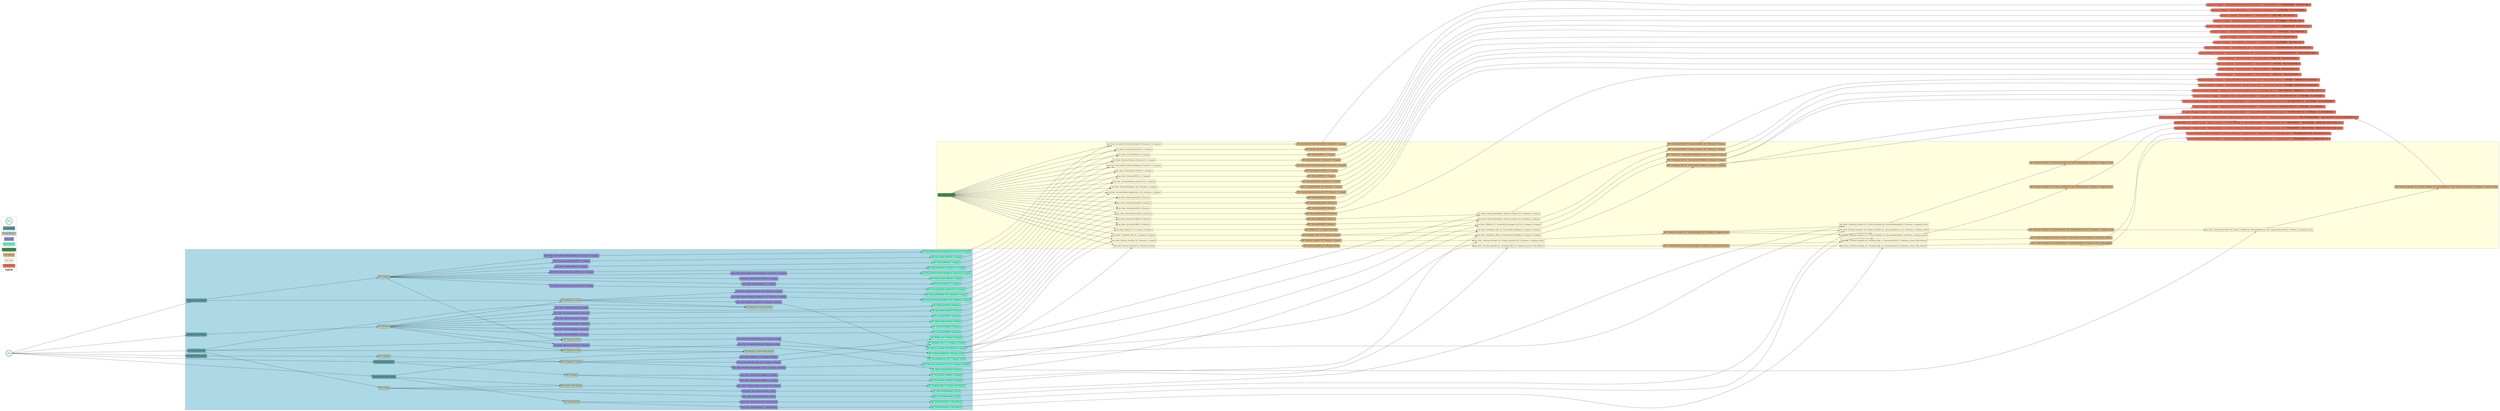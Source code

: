 digraph rete_network {
	graph [bb="0,0,21488,4135.1",
		ordering=in,
		rankdir=LR,
		ranksep="5 equally"
	];
	node [label="\N"];
	subgraph cluster_alpha_network {
		graph [bb="1596.5,8,8358,1626",
			bgcolor=lightblue,
			style=dashed
		];
		subgraph concept_node {
			"Concept_Node: b:Business"	[fillcolor=cadetblue,
				height=0.5,
				pos="1688.5,727",
				shape=rect,
				style=filled,
				width=2.2778];
			"Concept_Node: g:Good"	[fillcolor=cadetblue,
				height=0.5,
				pos="1688.5,574",
				shape=rect,
				style=filled,
				width=2.0278];
			"Concept_Node: r:Raw_Material"	[fillcolor=cadetblue,
				height=0.5,
				pos="3303,443",
				shape=rect,
				style=filled,
				width=2.6528];
			"Concept_Node: c:Company"	[fillcolor=cadetblue,
				height=0.5,
				pos="1688.5,1060",
				shape=rect,
				style=filled,
				width=2.3333];
			"Concept_Node: a:Company"	[fillcolor=cadetblue,
				height=0.5,
				pos="1688.5,628",
				shape=rect,
				style=filled,
				width=2.3333];
			"Concept_Node: b:Company"	[fillcolor=cadetblue,
				height=0.5,
				pos="3303,528",
				shape=rect,
				style=filled,
				width=2.3472];
		}
		subgraph concept_memory {
			"CM: b:Business"	[fillcolor="#bbd0c0",
				height=0.5,
				pos="3303,798",
				shape=cylinder,
				style=filled,
				width=1.4444];
			"CM: g:Good"	[fillcolor="#bbd0c0",
				height=0.5,
				pos="3303,335",
				shape=cylinder,
				style=filled,
				width=1.1944];
			"CM: b:Business; g:Good"	[fillcolor="#bbd0c0",
				height=0.5,
				pos="4917.5,574",
				shape=cylinder,
				style=filled,
				width=2.1111];
			"CM: b:Business; c:Company; g:Good"	[fillcolor="#bbd0c0",
				height=0.5,
				pos="6532,1006",
				shape=cylinder,
				style=filled,
				width=3.0972];
			"CM: c:Company; g:Good"	[fillcolor="#bbd0c0",
				height=0.5,
				pos="4917.5,230",
				shape=cylinder,
				style=filled,
				width=2.1806];
			"CM: r:Raw_Material"	[fillcolor="#bbd0c0",
				height=0.5,
				pos="4917.5,304",
				shape=cylinder,
				style=filled,
				width=1.8333];
			"CM: b:Business; g:Good; r:Raw_Material"	[fillcolor="#bbd0c0",
				height=0.5,
				pos="6532,520",
				shape=cylinder,
				style=filled,
				width=3.4167];
			"CM: g:Good; r:Raw_Material"	[fillcolor="#bbd0c0",
				height=0.5,
				pos="4917.5,358",
				shape=cylinder,
				style=filled,
				width=2.5];
			"CM: c:Company"	[fillcolor="#bbd0c0",
				height=0.5,
				pos="3303,1357",
				shape=cylinder,
				style=filled,
				width=1.5139];
			"CM: b:Business; c:Company"	[fillcolor="#bbd0c0",
				height=0.5,
				pos="4917.5,1060",
				shape=cylinder,
				style=filled,
				width=2.4306];
			"CM: a:Company"	[fillcolor="#bbd0c0",
				height=0.5,
				pos="3303,628",
				shape=cylinder,
				style=filled,
				width=1.5139];
			"CM: b:Company"	[fillcolor="#bbd0c0",
				height=0.5,
				pos="4917.5,466",
				shape=cylinder,
				style=filled,
				width=1.5278];
			"CM: a:Company; b:Company"	[fillcolor="#bbd0c0",
				height=0.5,
				pos="4917.5,628",
				shape=cylinder,
				style=filled,
				width=2.5];
		}
		subgraph intra_node {
			"Intra_Node: {Business_Include(c, b)} | b:Business; c:Company"	[fillcolor="#948ed6",
				height=0.5,
				pos="6532,1060",
				shape=rect,
				style=filled,
				width=5.0417];
			"Intra_Node: {Composed_Of(g, r)} | g:Good; r:Raw_Material"	[fillcolor="#948ed6",
				height=0.5,
				pos="6532,358",
				shape=rect,
				style=filled,
				width=4.875];
			"Intra_Node: {Decrease(Cost(b))} | b:Business"	[fillcolor="#948ed6",
				height=0.5,
				pos="6532,810",
				shape=rect,
				style=filled,
				width=3.7083];
			"Intra_Node: {Decrease(Demand(g))} | g:Good"	[fillcolor="#948ed6",
				height=0.5,
				pos="6532,196",
				shape=rect,
				style=filled,
				width=3.7639];
			"Intra_Node: {Decrease(EPS(c))} | c:Company"	[fillcolor="#948ed6",
				height=0.5,
				pos="6532,1595",
				shape=rect,
				style=filled,
				width=3.7361];
			"Intra_Node: {Decrease(Net_Profit(b))} | b:Company"	[fillcolor="#948ed6",
				height=0.5,
				pos="6532,466",
				shape=rect,
				style=filled,
				width=4.2361];
			"Intra_Node: {Decrease(Net_Profit(c))} | c:Company"	[fillcolor="#948ed6",
				height=0.5,
				pos="6532,1226",
				shape=rect,
				style=filled,
				width=4.2083];
			"Intra_Node: {Decrease(Net_Profit_Attributable_To_Owners(c))} | c:Company"	[fillcolor="#948ed6",
				height=0.5,
				pos="4917.5,1276",
				shape=rect,
				style=filled,
				width=6.1944];
			"Intra_Node: {Decrease(Number_of_Shares(c))} | c:Company"	[fillcolor="#948ed6",
				height=0.5,
				pos="4917.5,1330",
				shape=rect,
				style=filled,
				width=4.8889];
			"Intra_Node: {Decrease(Price(r))} | r:Raw_Material"	[fillcolor="#948ed6",
				height=0.5,
				pos="6532,250",
				shape=rect,
				style=filled,
				width=4.1111];
			"Intra_Node: {Decrease(Profit(b))} | b:Business"	[fillcolor="#948ed6",
				height=0.5,
				pos="4917.5,816",
				shape=rect,
				style=filled,
				width=3.7917];
			"Intra_Node: {Decrease(Reserve(c, g))} | c:Company; g:Good"	[fillcolor="#948ed6",
				height=0.5,
				pos="6532,142",
				shape=rect,
				style=filled,
				width=4.8889];
			"Intra_Node: {Decrease(Revenue(b))} | b:Business"	[fillcolor="#948ed6",
				height=0.5,
				pos="4917.5,870",
				shape=rect,
				style=filled,
				width=4.0278];
			"Intra_Node: {Holds(a, b)} | a:Company; b:Company"	[fillcolor="#948ed6",
				height=0.5,
				pos="6532,736",
				shape=rect,
				style=filled,
				width=4.2361];
			"Intra_Node: {Increase(Capital_Expenditure(c, b))} | b:Business; c:Company"	[fillcolor="#948ed6",
				height=0.5,
				pos="6532,1168",
				shape=rect,
				style=filled,
				width=6.0278];
			"Intra_Node: {Increase(Cost(b))} | b:Business"	[fillcolor="#948ed6",
				height=0.5,
				pos="4917.5,924",
				shape=rect,
				style=filled,
				width=3.6528];
			"Intra_Node: {Increase(Demand(g))} | g:Good"	[fillcolor="#948ed6",
				height=0.5,
				pos="6532,47",
				shape=rect,
				style=filled,
				width=3.6944];
			"Intra_Node: {Increase(EPS(c))} | c:Company"	[fillcolor="#948ed6",
				height=0.5,
				pos="4917.5,1384",
				shape=rect,
				style=filled,
				width=3.6806];
			"Intra_Node: {Increase(Net_Profit(b))} | b:Company"	[fillcolor="#948ed6",
				height=0.5,
				pos="6532,412",
				shape=rect,
				style=filled,
				width=4.1667];
			"Intra_Node: {Increase(Net_Profit(c))} | c:Company"	[fillcolor="#948ed6",
				height=0.5,
				pos="4917.5,1438",
				shape=rect,
				style=filled,
				width=4.1528];
			"Intra_Node: {Increase(Net_Profit_Attributable_To_Owners(c))} | c:Company"	[fillcolor="#948ed6",
				height=0.5,
				pos="4917.5,1492",
				shape=rect,
				style=filled,
				width=6.125];
			"Intra_Node: {Increase(Number_of_Shares(c))} | c:Company"	[fillcolor="#948ed6",
				height=0.5,
				pos="4917.5,1546",
				shape=rect,
				style=filled,
				width=4.8194];
			"Intra_Node: {Increase(Price(r))} | r:Raw_Material"	[fillcolor="#948ed6",
				height=0.5,
				pos="6532,304",
				shape=rect,
				style=filled,
				width=4.0417];
			"Intra_Node: {Increase(Profit(b))} | b:Business"	[fillcolor="#948ed6",
				height=0.5,
				pos="4917.5,978",
				shape=rect,
				style=filled,
				width=3.7361];
			"Intra_Node: {Increase(Revenue(b))} | b:Business"	[fillcolor="#948ed6",
				height=0.5,
				pos="4917.5,742",
				shape=rect,
				style=filled,
				width=3.9583];
			"Intra_Node: {Increase(Workload(c, b))} | b:Business; c:Company"	[fillcolor="#948ed6",
				height=0.5,
				pos="6532,1114",
				shape=rect,
				style=filled,
				width=5.2222];
			"Intra_Node: {Industry_Recovery(b)} | b:Business"	[fillcolor="#948ed6",
				height=0.5,
				pos="4917.5,136",
				shape=rect,
				style=filled,
				width=3.9861];
			"Intra_Node: {Ownership_Percentage(a, b)>0.5} | a:Company; b:Company"	[fillcolor="#948ed6",
				height=0.5,
				pos="6532,628",
				shape=rect,
				style=filled,
				width=5.8889];
			"Intra_Node: {Product_Include(b, g)} | b:Business; g:Good"	[fillcolor="#948ed6",
				height=0.5,
				pos="6532,574",
				shape=rect,
				style=filled,
				width=4.6528];
			"Intra_Node: {Subsidiary_Of(b, a)} | a:Company; b:Company"	[fillcolor="#948ed6",
				height=0.5,
				pos="6532,682",
				shape=rect,
				style=filled,
				width=4.8889];
		}
		subgraph alpha_memory {
			graph [rank=same];
			"AM: {Business_Include(c, b)} | b:Business; c:Company"	[fillcolor=aquamarine,
				height=0.5,
				pos="8146.5,1060",
				shape=cylinder,
				style=filled,
				width=4.5];
			"AM: {Composed_Of(g, r)} | g:Good; r:Raw_Material"	[fillcolor=aquamarine,
				height=0.5,
				pos="8146.5,358",
				shape=cylinder,
				style=filled,
				width=4.3333];
			"AM: {Decrease(Cost(b))} | b:Business"	[fillcolor=aquamarine,
				height=0.5,
				pos="8146.5,790",
				shape=cylinder,
				style=filled,
				width=3.1667];
			"AM: {Decrease(Demand(g))} | g:Good"	[fillcolor=aquamarine,
				height=0.5,
				pos="8146.5,196",
				shape=cylinder,
				style=filled,
				width=3.2222];
			"AM: {Decrease(EPS(c))} | c:Company"	[fillcolor=aquamarine,
				height=0.5,
				pos="8146.5,1600",
				shape=cylinder,
				style=filled,
				width=3.1944];
			"AM: {Decrease(Net_Profit(b))} | b:Company"	[fillcolor=aquamarine,
				height=0.5,
				pos="8146.5,466",
				shape=cylinder,
				style=filled,
				width=3.6944];
			"AM: {Decrease(Net_Profit(c))} | c:Company"	[fillcolor=aquamarine,
				height=0.5,
				pos="8146.5,1222",
				shape=cylinder,
				style=filled,
				width=3.6667];
			"AM: {Decrease(Net_Profit_Attributable_To_Owners(c))} | c:Company"	[fillcolor=aquamarine,
				height=0.5,
				pos="8146.5,1276",
				shape=cylinder,
				style=filled,
				width=5.6528];
			"AM: {Decrease(Number_of_Shares(c))} | c:Company"	[fillcolor=aquamarine,
				height=0.5,
				pos="8146.5,1330",
				shape=cylinder,
				style=filled,
				width=4.3472];
			"AM: {Decrease(Price(r))} | r:Raw_Material"	[fillcolor=aquamarine,
				height=0.5,
				pos="8146.5,250",
				shape=cylinder,
				style=filled,
				width=3.5694];
			"AM: {Decrease(Profit(b))} | b:Business"	[fillcolor=aquamarine,
				height=0.5,
				pos="8146.5,844",
				shape=cylinder,
				style=filled,
				width=3.25];
			"AM: {Decrease(Reserve(c, g))} | c:Company; g:Good"	[fillcolor=aquamarine,
				height=0.5,
				pos="8146.5,142",
				shape=cylinder,
				style=filled,
				width=4.3472];
			"AM: {Decrease(Revenue(b))} | b:Business"	[fillcolor=aquamarine,
				height=0.5,
				pos="8146.5,898",
				shape=cylinder,
				style=filled,
				width=3.4861];
			"AM: {Holds(a, b)} | a:Company; b:Company"	[fillcolor=aquamarine,
				height=0.5,
				pos="8146.5,682",
				shape=cylinder,
				style=filled,
				width=3.6944];
			"AM: {Increase(Capital_Expenditure(c, b))} | b:Business; c:Company"	[fillcolor=aquamarine,
				height=0.5,
				pos="8146.5,1168",
				shape=cylinder,
				style=filled,
				width=5.4861];
			"AM: {Increase(Cost(b))} | b:Business"	[fillcolor=aquamarine,
				height=0.5,
				pos="8146.5,952",
				shape=cylinder,
				style=filled,
				width=3.1111];
			"AM: {Increase(Demand(g))} | g:Good"	[fillcolor=aquamarine,
				height=0.5,
				pos="8146.5,34",
				shape=cylinder,
				style=filled,
				width=3.1528];
			"AM: {Increase(EPS(c))} | c:Company"	[fillcolor=aquamarine,
				height=0.5,
				pos="8146.5,1384",
				shape=cylinder,
				style=filled,
				width=3.1389];
			"AM: {Increase(Net_Profit(b))} | b:Company"	[fillcolor=aquamarine,
				height=0.5,
				pos="8146.5,412",
				shape=cylinder,
				style=filled,
				width=3.625];
			"AM: {Increase(Net_Profit(c))} | c:Company"	[fillcolor=aquamarine,
				height=0.5,
				pos="8146.5,1438",
				shape=cylinder,
				style=filled,
				width=3.6111];
			"AM: {Increase(Net_Profit_Attributable_To_Owners(c))} | c:Company"	[fillcolor=aquamarine,
				height=0.5,
				pos="8146.5,1492",
				shape=cylinder,
				style=filled,
				width=5.5833];
			"AM: {Increase(Number_of_Shares(c))} | c:Company"	[fillcolor=aquamarine,
				height=0.5,
				pos="8146.5,1546",
				shape=cylinder,
				style=filled,
				width=4.2778];
			"AM: {Increase(Price(r))} | r:Raw_Material"	[fillcolor=aquamarine,
				height=0.5,
				pos="8146.5,304",
				shape=cylinder,
				style=filled,
				width=3.5];
			"AM: {Increase(Profit(b))} | b:Business"	[fillcolor=aquamarine,
				height=0.5,
				pos="8146.5,1006",
				shape=cylinder,
				style=filled,
				width=3.1944];
			"AM: {Increase(Revenue(b))} | b:Business"	[fillcolor=aquamarine,
				height=0.5,
				pos="8146.5,736",
				shape=cylinder,
				style=filled,
				width=3.4167];
			"AM: {Increase(Workload(c, b))} | b:Business; c:Company"	[fillcolor=aquamarine,
				height=0.5,
				pos="8146.5,1114",
				shape=cylinder,
				style=filled,
				width=4.6806];
			"AM: {Industry_Recovery(b)} | b:Business"	[fillcolor=aquamarine,
				height=0.5,
				pos="8146.5,88",
				shape=cylinder,
				style=filled,
				width=3.4444];
			"AM: {Ownership_Percentage(a, b)>0.5} | a:Company; b:Company"	[fillcolor=aquamarine,
				height=0.5,
				pos="8146.5,520",
				shape=cylinder,
				style=filled,
				width=5.3472];
			"AM: {Product_Include(b, g)} | b:Business; g:Good"	[fillcolor=aquamarine,
				height=0.5,
				pos="8146.5,574",
				shape=cylinder,
				style=filled,
				width=4.1111];
			"AM: {Subsidiary_Of(b, a)} | a:Company; b:Company"	[fillcolor=aquamarine,
				height=0.5,
				pos="8146.5,628",
				shape=cylinder,
				style=filled,
				width=4.3472];
		}
		"Concept_Node: b:Business" -> "CM: b:Business"	[pos="e,3250.8,795.75 1770.8,730.58 2053.3,743.02 2988.1,784.18 3239.4,795.24"];
		"CM: b:Business" -> "CM: b:Business; g:Good"	[pos="e,4841.2,582.79 3355.4,790.34 3537.8,763.26 4170.8,669.93 4694.5,601 4739.1,595.13 4788.8,589.04 4829.8,584.14"];
		"CM: b:Business" -> "CM: b:Business; c:Company"	[pos="e,4829.5,1045.9 3355.4,806.35 3584.2,843.53 4512.9,994.43 4818.5,1044.1"];
		"CM: b:Business" -> "Intra_Node: {Decrease(Cost(b))} | b:Business"	[pos="e,6398.2,807.33 3355.5,797.28 3572.4,794.34 4433.1,783.66 5140.5,789 5595.5,792.44 6134.3,802.2 6386.8,807.1"];
		"CM: b:Business" -> "Intra_Node: {Decrease(Profit(b))} | b:Business"	[pos="e,4780.6,814.48 3355.4,798.57 3573,801 4423.6,810.5 4769.3,814.36"];
		"CM: b:Business" -> "Intra_Node: {Decrease(Revenue(b))} | b:Business"	[pos="e,4772.1,863.55 3355.4,800.29 3571.3,809.93 4410.1,847.39 4760.9,863.05"];
		"CM: b:Business" -> "Intra_Node: {Increase(Cost(b))} | b:Business"	[pos="e,4785.5,913.77 3355.4,802.01 3574,819.1 4431.5,886.11 4774.1,912.87"];
		"CM: b:Business" -> "Intra_Node: {Increase(Profit(b))} | b:Business"	[pos="e,4782.8,963.07 3355.4,803.73 3573.5,828.08 4427.3,923.39 4771.5,961.81"];
		"CM: b:Business" -> "Intra_Node: {Increase(Revenue(b))} | b:Business"	[pos="e,4774.7,746.93 3355.4,796.22 3571.7,788.7 4413.8,759.46 4763.2,747.32"];
		"CM: b:Business" -> "Intra_Node: {Industry_Recovery(b)} | b:Business"	[pos="e,4848.3,154.45 3341.3,780.23 3501.1,704.37 4145.7,402.52 4694.5,203 4741.3,185.98 4794.7,169.76 4837.4,157.54"];
		"Concept_Node: g:Good" -> "CM: g:Good"	[pos="e,3259.7,341.27 1761.9,563.27 2036.4,522.58 3009.3,378.38 3248.6,342.92"];
		"Concept_Node: g:Good" -> "CM: b:Business; g:Good"	[pos="e,4841.3,574 1761.8,574 2187.8,574 4367.1,574 4830,574"];
		"Concept_Node: g:Good" -> "CM: b:Business; c:Company; g:Good"	[pos="e,6420.1,1010.6 1761.6,587.07 1979.3,626.27 2649.2,745.09 3207.5,825 3866.5,919.32 4030,964.75 4694.5,1005 5339.4,1044.1 6114.1,\
1021.9 6409,1011"];
		"Concept_Node: g:Good" -> "CM: c:Company; g:Good"	[pos="e,4838.7,230.02 1761.7,557.95 1979,510.4 2646.3,369.72 3207.5,308 3824.6,240.13 4573.4,231.09 4827.4,230.06"];
		"CM: g:Good" -> "CM: g:Good; r:Raw_Material"	[pos="e,4827.1,356.73 3346.3,335.6 3557.9,338.62 4503.3,352.11 4815.8,356.56"];
		"CM: g:Good" -> "Intra_Node: {Decrease(Demand(g))} | g:Good"	[pos="e,6396.3,201.97 3346.4,333.22 3547.1,324.79 4422.7,287.99 5140.5,257 5594.3,237.41 6131.4,213.7 6384.8,202.48"];
		"CM: g:Good" -> "Intra_Node: {Increase(Demand(g))} | g:Good"	[pos="e,6398.7,45.702 3346.4,326.07 3515.5,290.92 4158.4,161.4 4694.5,109 5322.9,47.574 6077.4,44.07 6387.4,45.641"];
		"CM: b:Business; g:Good" -> "CM: b:Business; g:Good; r:Raw_Material"	[pos="e,6408.8,524.09 4993.8,571.48 5247.4,562.98 6072.2,535.37 6397.4,524.47"];
		"CM: b:Business; g:Good" -> "Intra_Node: {Product_Include(b, g)} | b:Business; g:Good"	[pos="e,6364,574 4993.8,574 5236.5,574 6002.3,574 6352.8,574"];
		"CM: c:Company; g:Good" -> "Intra_Node: {Decrease(Reserve(c, g))} | c:Company; g:Good"	[pos="e,6355.6,151.57 4996.3,225.76 5239.6,212.48 5991.2,171.46 6344.2,152.19"];
		"Concept_Node: r:Raw_Material" -> "CM: r:Raw_Material"	[pos="e,4851.2,309.62 3398.8,434.82 3691,409.64 4573.7,333.55 4839.8,310.61"];
		"Concept_Node: r:Raw_Material" -> "CM: b:Business; g:Good; r:Raw_Material"	[pos="e,6408.7,519.1 3398.8,447.1 3623.7,456.69 4207,480.65 4694.5,493 5332,509.15 6094.3,516.54 6397.3,519.01"];
		"Concept_Node: r:Raw_Material" -> "CM: g:Good; r:Raw_Material"	[pos="e,4827.3,362.7 3398.8,438 3682.8,423.03 4524.5,378.66 4815.9,363.3"];
		"CM: r:Raw_Material" -> "Intra_Node: {Decrease(Price(r))} | r:Raw_Material"	[pos="e,6383.8,254.93 4984,301.81 5219.4,293.92 6027.2,266.87 6372.5,255.31"];
		"CM: r:Raw_Material" -> "Intra_Node: {Increase(Price(r))} | r:Raw_Material"	[pos="e,6386.3,304 4984,304 5219.9,304 6031.2,304 6375,304"];
		"CM: g:Good; r:Raw_Material" -> "Intra_Node: {Composed_Of(g, r)} | g:Good; r:Raw_Material"	[pos="e,6356,358 5007.8,358 5262.6,358 5997.1,358 6344.6,358"];
		"Concept_Node: c:Company" -> "CM: c:Company"	[pos="e,3248.3,1347.1 1772.8,1075.3 2056.7,1127.6 2982.9,1298.2 3237,1345"];
		"Concept_Node: c:Company" -> "CM: b:Business; c:Company"	[pos="e,4829.6,1060 1772.9,1060 2220.5,1060 4335.3,1060 4818.2,1060"];
		"CM: c:Company" -> "CM: c:Company; g:Good"	[pos="e,4838.5,237.77 3321.1,1338.6 3430.6,1221.4 4050.6,575.84 4694.5,277 4736,257.75 4785.5,246.29 4827.2,239.52"];
		"CM: c:Company" -> "Intra_Node: {Decrease(EPS(c))} | c:Company"	[pos="e,6397,1599.9 3357.7,1368.2 3542.4,1406 4169.5,1529.3 4694.5,1573 5322.3,1625.3 6074.8,1610 6385.7,1600.3"];
		"CM: c:Company" -> "Intra_Node: {Decrease(Net_Profit(c))} | c:Company"	[pos="e,6380,1224.6 3357.9,1351.5 3543.5,1333 4172.9,1272.5 4694.5,1249 5312.5,1221.2 6048.6,1222.3 6368.8,1224.5"];
		"CM: c:Company" -> "Intra_Node: {Decrease(Net_Profit_Attributable_To_Owners(c))} | c:Company"	[pos="e,4694.1,1287.2 3357.7,1354.3 3562.1,1344 4300,1307 4682.6,1287.7"];
		"CM: c:Company" -> "Intra_Node: {Decrease(Number_of_Shares(c))} | c:Company"	[pos="e,4741.3,1332.9 3357.7,1356.1 3570.8,1352.5 4364.1,1339.2 4729.8,1333.1"];
		"CM: c:Company" -> "Intra_Node: {Increase(EPS(c))} | c:Company"	[pos="e,4784.7,1381.8 3357.7,1357.9 3579.7,1361.6 4431.3,1375.9 4773.2,1381.6"];
		"CM: c:Company" -> "Intra_Node: {Increase(Net_Profit(c))} | c:Company"	[pos="e,4767.8,1430.5 3357.7,1359.7 3576.2,1370.7 4404.3,1412.3 4756.5,1430"];
		"CM: c:Company" -> "Intra_Node: {Increase(Net_Profit_Attributable_To_Owners(c))} | c:Company"	[pos="e,4696.8,1473.6 3357.7,1361.5 3562.6,1378.6 4303.4,1440.7 4685.3,1472.6"];
		"CM: c:Company" -> "Intra_Node: {Increase(Number_of_Shares(c))} | c:Company"	[pos="e,4758.7,1527.5 3357.7,1363.3 3574.4,1388.7 4390.5,1484.3 4747.5,1526.2"];
		"CM: b:Business; c:Company" -> "CM: b:Business; c:Company; g:Good"	[pos="e,6420,1009.7 5005.5,1057.1 5274.9,1048.1 6096.4,1020.6 6408.7,1010.1"];
		"CM: b:Business; c:Company" -> "Intra_Node: {Business_Include(c, b)} | b:Business; c:Company"	[pos="e,6350.3,1060 5005.5,1060 5256.8,1060 5988.2,1060 6339,1060"];
		"CM: b:Business; c:Company" -> "Intra_Node: {Increase(Capital_Expenditure(c, b))} | b:Business; c:Company"	[pos="e,6314.5,1153.5 5005.5,1065.8 5248.5,1082.1 5940.5,1128.5 6303.1,1152.7"];
		"CM: b:Business; c:Company" -> "Intra_Node: {Increase(Workload(c, b))} | b:Business; c:Company"	[pos="e,6343.5,1107.7 5005.5,1062.9 5255.2,1071.3 5978.8,1095.5 6332.2,1107.3"];
		"Concept_Node: a:Company" -> "CM: a:Company"	[pos="e,3248.3,628 1772.8,628 2056.7,628 2982.9,628 3237,628"];
		"CM: a:Company" -> "CM: a:Company; b:Company"	[pos="e,4827.2,628 3357.7,628 3589.7,628 4509.1,628 4816.1,628"];
		"Concept_Node: b:Company" -> "CM: b:Company"	[pos="e,4862,468.09 3387.9,524.78 3672.1,513.85 4595.7,478.33 4850.7,468.53"];
		"Concept_Node: b:Company" -> "CM: a:Company; b:Company"	[pos="e,4827.4,622.48 3387.9,533.2 3660.6,550.11 4521.5,603.51 4816.3,621.79"];
		"CM: b:Company" -> "Intra_Node: {Decrease(Net_Profit(b))} | b:Company"	[pos="e,6379.2,466 4972.6,466 5191.2,466 6014.2,466 6367.9,466"];
		"CM: b:Company" -> "Intra_Node: {Increase(Net_Profit(b))} | b:Company"	[pos="e,6381.8,417 4972.6,464.19 5191.7,456.85 6018.3,429.17 6370.5,417.37"];
		"CM: a:Company; b:Company" -> "Intra_Node: {Holds(a, b)} | a:Company; b:Company"	[pos="e,6379.1,725.82 5007.8,633.98 5268.4,651.43 6030.9,702.5 6367.8,725.07"];
		"CM: a:Company; b:Company" -> "Intra_Node: {Ownership_Percentage(a, b)>0.5} | a:Company; b:Company"	[pos="e,6319.7,628 5007.8,628 5254,628 5948.4,628 6308.4,628"];
		"CM: a:Company; b:Company" -> "Intra_Node: {Subsidiary_Of(b, a)} | a:Company; b:Company"	[pos="e,6355.7,676.13 5007.8,630.99 5262.5,639.52 5996.6,664.1 6344.2,675.75"];
		"Intra_Node: {Business_Include(c, b)} | b:Business; c:Company" -> "AM: {Business_Include(c, b)} | b:Business; c:Company"	[pos="e,7984.2,1060 6713.7,1060 7026.7,1060 7665.8,1060 7973,1060"];
		"Intra_Node: {Composed_Of(g, r)} | g:Good; r:Raw_Material" -> "AM: {Composed_Of(g, r)} | g:Good; r:Raw_Material"	[pos="e,7990.2,358 6707.9,358 7020.7,358 7672.3,358 7979,358"];
		"Intra_Node: {Decrease(Cost(b))} | b:Business" -> "AM: {Decrease(Cost(b))} | b:Business"	[pos="e,8032.2,791.41 6666,808.35 6972.1,804.55 7723.2,795.24 8020.9,791.54"];
		"Intra_Node: {Decrease(Demand(g))} | g:Good" -> "AM: {Decrease(Demand(g))} | g:Good"	[pos="e,8030.1,196 6667.7,196 6974.2,196 7720.2,196 8018.8,196"];
		"Intra_Node: {Decrease(EPS(c))} | c:Company" -> "AM: {Decrease(EPS(c))} | c:Company"	[pos="e,8031,1599.6 6666.7,1595.4 6972.8,1596.4 7721.3,1598.7 8019.7,1599.6"];
		"Intra_Node: {Decrease(Net_Profit(b))} | b:Company" -> "AM: {Decrease(Net_Profit(b))} | b:Company"	[pos="e,8013.1,466 6684.7,466 6994.9,466 7698,466 8001.6,466"];
		"Intra_Node: {Decrease(Net_Profit(c))} | c:Company" -> "AM: {Decrease(Net_Profit(c))} | c:Company"	[pos="e,8014,1222.3 6684,1225.6 6994.1,1224.9 7699.3,1223.1 8002.5,1222.4"];
		"Intra_Node: {Decrease(Net_Profit_Attributable_To_Owners(c))} | c:Company" -> "AM: {Decrease(Net_Profit_Attributable_To_Owners(c))} | c:Company"	[pos="e,7942.7,1276 5140.9,1276 5734,1276 7347.7,1276 7931.2,1276"];
		"Intra_Node: {Decrease(Number_of_Shares(c))} | c:Company" -> "AM: {Decrease(Number_of_Shares(c))} | c:Company"	[pos="e,7989.6,1330 5093.7,1330 5658.3,1330 7425.5,1330 7978.4,1330"];
		"Intra_Node: {Decrease(Price(r))} | r:Raw_Material" -> "AM: {Decrease(Price(r))} | r:Raw_Material"	[pos="e,8017.7,250 6680.4,250 6989.9,250 7704,250 8006.3,250"];
		"Intra_Node: {Decrease(Profit(b))} | b:Business" -> "AM: {Decrease(Profit(b))} | b:Business"	[pos="e,8029,844.01 5054.3,818.55 5303.9,823.12 5852.5,832.64 6315,837 6954.5,843.03 7719.6,843.91 8017.8,844"];
		"Intra_Node: {Decrease(Reserve(c, g))} | c:Company; g:Good" -> "AM: {Decrease(Reserve(c, g))} | c:Company; g:Good"	[pos="e,7989.7,142 6708.3,142 7021.1,142 7671.7,142 7978.5,142"];
		"Intra_Node: {Decrease(Revenue(b))} | b:Business" -> "AM: {Decrease(Revenue(b))} | b:Business"	[pos="e,8020.9,896.92 5062.9,871.25 5601,875.92 7485.7,892.28 8009.5,896.82"];
		"Intra_Node: {Holds(a, b)} | a:Company; b:Company" -> "AM: {Holds(a, b)} | a:Company; b:Company"	[pos="e,8013.1,686.43 6684.7,730.92 6995.1,720.53 7698.7,696.96 8002,686.81"];
		"Intra_Node: {Increase(Capital_Expenditure(c, b))} | b:Business; c:Company" -> "AM: {Increase(Capital_Expenditure(c, b))} | b:Business; c:Company"	[pos="e,7948.8,1168 6749.2,1168 7060.5,1168 7631,1168 7937.5,1168"];
		"Intra_Node: {Increase(Cost(b))} | b:Business" -> "AM: {Increase(Cost(b))} | b:Business"	[pos="e,8034.4,951.04 5049.3,925.13 5572.9,929.68 7514.6,946.53 8023,950.94"];
		"Intra_Node: {Increase(Demand(g))} | g:Good" -> "AM: {Increase(Demand(g))} | g:Good"	[pos="e,8032.6,34.91 6665.3,45.933 6971.1,43.468 7723.6,37.401 8021.3,35.001"];
		"Intra_Node: {Increase(EPS(c))} | c:Company" -> "AM: {Increase(EPS(c))} | c:Company"	[pos="e,8033.3,1384 5050.3,1384 5575,1384 7512,1384 8021.8,1384"];
		"Intra_Node: {Increase(Net_Profit(b))} | b:Company" -> "AM: {Increase(Net_Profit(b))} | b:Company"	[pos="e,8015.6,412 6682.2,412 6991.9,412 7701.2,412 8004.1,412"];
		"Intra_Node: {Increase(Net_Profit(c))} | c:Company" -> "AM: {Increase(Net_Profit(c))} | c:Company"	[pos="e,8016.3,1438 5067.4,1438 5609.8,1438 7476,1438 8004.8,1438"];
		"Intra_Node: {Increase(Net_Profit_Attributable_To_Owners(c))} | c:Company" -> "AM: {Increase(Net_Profit_Attributable_To_Owners(c))} | c:Company"	[pos="e,7945.1,1492 5138.4,1492 5730.2,1492 7351.3,1492 7933.6,1492"];
		"Intra_Node: {Increase(Number_of_Shares(c))} | c:Company" -> "AM: {Increase(Number_of_Shares(c))} | c:Company"	[pos="e,7992.1,1546 5091.4,1546 5654.4,1546 7430.1,1546 7980.9,1546"];
		"Intra_Node: {Increase(Price(r))} | r:Raw_Material" -> "AM: {Increase(Price(r))} | r:Raw_Material"	[pos="e,8020.2,304 6677.9,304 6986.9,304 7707.2,304 8008.8,304"];
		"Intra_Node: {Increase(Profit(b))} | b:Business" -> "AM: {Increase(Profit(b))} | b:Business"	[pos="e,8031,1003.1 5052.3,977.21 5354.6,975.62 6113.8,972.69 6749,979 7217.7,983.66 7774.8,996.68 8019.6,1002.8"];
		"Intra_Node: {Increase(Revenue(b))} | b:Business" -> "AM: {Increase(Revenue(b))} | b:Business"	[pos="e,8023.2,739.16 5060.3,745.67 5367.9,753.17 6119.4,769.09 6749,763 7212.9,758.52 7763.3,745.66 8011.9,739.44"];
		"Intra_Node: {Increase(Workload(c, b))} | b:Business; c:Company" -> "AM: {Increase(Workload(c, b))} | b:Business; c:Company"	[pos="e,7977.5,1114 6720.3,1114 7033.4,1114 7658.7,1114 7966.3,1114"];
		"Intra_Node: {Industry_Recovery(b)} | b:Business" -> "AM: {Industry_Recovery(b)} | b:Business"	[pos="e,8022,89.809 5061.5,133.84 5314.3,130.01 5856.9,121.82 6315,115 6949.4,105.55 7707.4,94.421 8010.6,89.977"];
		"Intra_Node: {Ownership_Percentage(a, b)>0.5} | a:Company; b:Company" -> "AM: {Ownership_Percentage(a, b)>0.5} | a:Company; b:Company"	[pos="e,7953.6,532.85 6744.2,613.85 7055.9,592.97 7635.3,554.17 7942.4,533.61"];
		"Intra_Node: {Product_Include(b, g)} | b:Business; g:Good" -> "AM: {Product_Include(b, g)} | b:Business; g:Good"	[pos="e,7998.2,574 6699.9,574 7012.2,574 7681.2,574 7987.1,574"];
		"Intra_Node: {Subsidiary_Of(b, a)} | a:Company; b:Company" -> "AM: {Subsidiary_Of(b, a)} | a:Company; b:Company"	[pos="e,7989.7,633.22 6708.3,676.13 7021.1,665.65 7671.7,643.87 7978.5,633.59"];
	}
	subgraph cluster_beta_network {
		graph [bb="8065.5,1634,21480,2712",
			bgcolor=lightyellow,
			style=dashed
		];
		subgraph dummy_top_node {
			graph [rank=same];
		}
		subgraph beta_memory {
			"BM: dummy_top_node"	[fillcolor="#4a9759",
				height=0.5,
				pos="8146.5,2173",
				shape=cylinder,
				style=filled,
				width=2.0278];
			"BM: {Product_Include(b, g)} | b:Business; g:Good"	[fillcolor=burlywood,
				height=0.5,
				pos="11376,1660",
				shape=cylinder,
				style=filled,
				width=4.1111];
			"BM: {{Product_Include(b, g)}; {Composed_Of(g, r)}} | b:Business; g:Good; r:Raw_Material"	[fillcolor=burlywood,
				height=0.5,
				pos="14604,1714",
				shape=cylinder,
				style=filled,
				width=7.375];
			"BM: {{Product_Include(b, g)}; {Composed_Of(g, r)}; {Increase(Price(r))}} | b:Business; g:Good; r:Raw_Material"	[fillcolor=burlywood,
				height=0.5,
				pos="17834,1958",
				shape=cylinder,
				style=filled,
				width=8.9861];
			"BM: {{Product_Include(b, g)}; {Composed_Of(g, r)}; {Decrease(Price(r))}} | b:Business; g:Good; r:Raw_Material"	[fillcolor=burlywood,
				height=0.5,
				pos="17834,1823",
				shape=cylinder,
				style=filled,
				width=9.0556];
			"BM: {Increase(Cost(b))} | b:Business"	[fillcolor=burlywood,
				height=0.5,
				pos="11376,2146",
				shape=cylinder,
				style=filled,
				width=3.0972];
			"BM: {Decrease(Cost(b))} | b:Business"	[fillcolor=burlywood,
				height=0.5,
				pos="11376,2092",
				shape=cylinder,
				style=filled,
				width=3.1528];
			"BM: {Increase(Revenue(b))} | b:Business"	[fillcolor=burlywood,
				height=0.5,
				pos="11376,2038",
				shape=cylinder,
				style=filled,
				width=3.4028];
			"BM: {Decrease(Revenue(b))} | b:Business"	[fillcolor=burlywood,
				height=0.5,
				pos="11376,1930",
				shape=cylinder,
				style=filled,
				width=3.4722];
			"BM: {Increase(Profit(b))} | b:Business"	[fillcolor=burlywood,
				height=0.5,
				pos="11376,1876",
				shape=cylinder,
				style=filled,
				width=3.1806];
			"BM: {{Increase(Profit(b))}; {Business_Include(c, b)}} | b:Business; c:Company"	[fillcolor=burlywood,
				height=0.5,
				pos="14604,2632",
				shape=cylinder,
				style=filled,
				width=6.3611];
			"BM: {Decrease(Profit(b))} | b:Business"	[fillcolor=burlywood,
				height=0.5,
				pos="11376,1822",
				shape=cylinder,
				style=filled,
				width=3.2361];
			"BM: {{Decrease(Profit(b))}; {Business_Include(c, b)}} | b:Business; c:Company"	[fillcolor=burlywood,
				height=0.5,
				pos="14604,2578",
				shape=cylinder,
				style=filled,
				width=6.4306];
			"BM: {Increase(Net_Profit(c))} | c:Company"	[fillcolor=burlywood,
				height=0.5,
				pos="11376,2308",
				shape=cylinder,
				style=filled,
				width=3.5972];
			"BM: {Decrease(Net_Profit(c))} | c:Company"	[fillcolor=burlywood,
				height=0.5,
				pos="11376,2200",
				shape=cylinder,
				style=filled,
				width=3.6528];
			"BM: {Increase(Net_Profit_Attributable_To_Owners(c))} | c:Company"	[fillcolor=burlywood,
				height=0.5,
				pos="11376,2254",
				shape=cylinder,
				style=filled,
				width=5.5694];
			"BM: {Decrease(Net_Profit_Attributable_To_Owners(c))} | c:Company"	[fillcolor=burlywood,
				height=0.5,
				pos="11376,2686",
				shape=cylinder,
				style=filled,
				width=5.6389];
			"BM: {Increase(EPS(c))} | c:Company"	[fillcolor=burlywood,
				height=0.5,
				pos="11376,2524",
				shape=cylinder,
				style=filled,
				width=3.125];
			"BM: {Decrease(EPS(c))} | c:Company"	[fillcolor=burlywood,
				height=0.5,
				pos="11376,2632",
				shape=cylinder,
				style=filled,
				width=3.1944];
			"BM: {Increase(Number_of_Shares(c))} | c:Company"	[fillcolor=burlywood,
				height=0.5,
				pos="11376,2578",
				shape=cylinder,
				style=filled,
				width=4.2778];
			"BM: {Decrease(Number_of_Shares(c))} | c:Company"	[fillcolor=burlywood,
				height=0.5,
				pos="11376,2470",
				shape=cylinder,
				style=filled,
				width=4.3333];
			"BM: {Holds(a, b)} | a:Company; b:Company"	[fillcolor=burlywood,
				height=0.5,
				pos="11376,1714",
				shape=cylinder,
				style=filled,
				width=3.6944];
			"BM: {{Holds(a, b)}; {Ownership_Percentage(a, b)>0.5}} | a:Company; b:Company"	[fillcolor=burlywood,
				height=0.5,
				pos="14604,2524",
				shape=cylinder,
				style=filled,
				width=6.6667];
			"BM: {Subsidiary_Of(b, a)} | a:Company; b:Company"	[fillcolor=burlywood,
				height=0.5,
				pos="11376,1768",
				shape=cylinder,
				style=filled,
				width=4.3333];
			"BM: {{Subsidiary_Of(b, a)}; {Increase(Net_Profit(b))}} | a:Company; b:Company"	[fillcolor=burlywood,
				height=0.5,
				pos="14604,2470",
				shape=cylinder,
				style=filled,
				width=6.5694];
			"BM: {{Subsidiary_Of(b, a)}; {Decrease(Net_Profit(b))}} | a:Company; b:Company"	[fillcolor=burlywood,
				height=0.5,
				pos="14604,2686",
				shape=cylinder,
				style=filled,
				width=6.6389];
			"BM: {Business_Include(c, b)} | b:Business; c:Company"	[fillcolor=burlywood,
				height=0.5,
				pos="11376,1984",
				shape=cylinder,
				style=filled,
				width=4.4861];
			"BM: {{Business_Include(c, b)}; {Product_Include(b, g)}} | b:Business; c:Company; g:Good"	[fillcolor=burlywood,
				height=0.5,
				pos="14604,1917",
				shape=cylinder,
				style=filled,
				width=7.2917];
			"BM: {{Business_Include(c, b)}; {Product_Include(b, g)}; {Decrease(Reserve(c, g))}} | b:Business; c:Company; g:Good"	[fillcolor=burlywood,
				height=0.5,
				pos="17834,1660",
				shape=cylinder,
				style=filled,
				width=9.4028];
			"BM: {{Business_Include(c, b)}; {Product_Include(b, g)}; {Decrease(Reserve(c, g))}; {Industry_Recovery(b)}} | b:Business; c:Company; \
g:Good"	[fillcolor=burlywood,
				height=0.5,
				pos="21062,2173",
				shape=cylinder,
				style=filled,
				width=11.361];
			"BM: {Increase(Capital_Expenditure(c, b))} | b:Business; c:Company"	[fillcolor=burlywood,
				height=0.5,
				pos="11376,2416",
				shape=cylinder,
				style=filled,
				width=5.4722];
			"BM: {Increase(Workload(c, b))} | b:Business; c:Company"	[fillcolor=burlywood,
				height=0.5,
				pos="11376,2362",
				shape=cylinder,
				style=filled,
				width=4.6667];
			"BM: {{Business_Include(c, b)}; {Product_Include(b, g)}; {Increase(Demand(g))}} | b:Business; c:Company; g:Good"	[fillcolor=burlywood,
				height=0.5,
				pos="17834,2052",
				shape=cylinder,
				style=filled,
				width=9.1944];
			"BM: {{Business_Include(c, b)}; {Product_Include(b, g)}; {Decrease(Demand(g))}} | b:Business; c:Company; g:Good"	[fillcolor=burlywood,
				height=0.5,
				pos="17834,2430",
				shape=cylinder,
				style=filled,
				width=9.2639];
		}
		subgraph join_node {
			"Join_Node: {Product_Include(b, g)} | b:Business; g:Good"	[fillcolor=cornsilk,
				height=0.5,
				pos="9761,1660",
				shape=rect,
				style=filled,
				width=4.6111];
			"Join_Node: {{Product_Include(b, g)}; {Composed_Of(g, r)}} | b:Business; g:Good; r:Raw_Material"	[fillcolor=cornsilk,
				height=0.5,
				pos="12990,1660",
				shape=rect,
				style=filled,
				width=7.8889];
			"Join_Node: {{Product_Include(b, g)}; {Composed_Of(g, r)}; {Increase(Price(r))}} | b:Business; g:Good; r:Raw_Material"	[fillcolor=cornsilk,
				height=0.5,
				pos="16219,1768",
				shape=rect,
				style=filled,
				width=9.5];
			"Join_Node: {{Product_Include(b, g)}; {Composed_Of(g, r)}; {Decrease(Price(r))}} | b:Business; g:Good; r:Raw_Material"	[fillcolor=cornsilk,
				height=0.5,
				pos="16219,1714",
				shape=rect,
				style=filled,
				width=9.5694];
			"Join_Node: {Increase(Cost(b))} | b:Business"	[fillcolor=cornsilk,
				height=0.5,
				pos="9761,2146",
				shape=rect,
				style=filled,
				width=3.6111];
			"Join_Node: {Decrease(Cost(b))} | b:Business"	[fillcolor=cornsilk,
				height=0.5,
				pos="9761,2092",
				shape=rect,
				style=filled,
				width=3.6667];
			"Join_Node: {Increase(Revenue(b))} | b:Business"	[fillcolor=cornsilk,
				height=0.5,
				pos="9761,1930",
				shape=rect,
				style=filled,
				width=3.9167];
			"Join_Node: {Decrease(Revenue(b))} | b:Business"	[fillcolor=cornsilk,
				height=0.5,
				pos="9761,1984",
				shape=rect,
				style=filled,
				width=3.9861];
			"Join_Node: {Increase(Profit(b))} | b:Business"	[fillcolor=cornsilk,
				height=0.5,
				pos="9761,1876",
				shape=rect,
				style=filled,
				width=3.6944];
			"Join_Node: {{Increase(Profit(b))}; {Business_Include(c, b)}} | b:Business; c:Company"	[fillcolor=cornsilk,
				height=0.5,
				pos="12990,1930",
				shape=rect,
				style=filled,
				width=6.875];
			"Join_Node: {Decrease(Profit(b))} | b:Business"	[fillcolor=cornsilk,
				height=0.5,
				pos="9761,1822",
				shape=rect,
				style=filled,
				width=3.75];
			"Join_Node: {{Decrease(Profit(b))}; {Business_Include(c, b)}} | b:Business; c:Company"	[fillcolor=cornsilk,
				height=0.5,
				pos="12990,1876",
				shape=rect,
				style=filled,
				width=6.9444];
			"Join_Node: {Increase(Net_Profit(c))} | c:Company"	[fillcolor=cornsilk,
				height=0.5,
				pos="9761,2578",
				shape=rect,
				style=filled,
				width=4.1111];
			"Join_Node: {Decrease(Net_Profit(c))} | c:Company"	[fillcolor=cornsilk,
				height=0.5,
				pos="9761,2254",
				shape=rect,
				style=filled,
				width=4.1667];
			"Join_Node: {Increase(Net_Profit_Attributable_To_Owners(c))} | c:Company"	[fillcolor=cornsilk,
				height=0.5,
				pos="9761,2308",
				shape=rect,
				style=filled,
				width=6.0833];
			"Join_Node: {Decrease(Net_Profit_Attributable_To_Owners(c))} | c:Company"	[fillcolor=cornsilk,
				height=0.5,
				pos="9761,2470",
				shape=rect,
				style=filled,
				width=6.1528];
			"Join_Node: {Increase(EPS(c))} | c:Company"	[fillcolor=cornsilk,
				height=0.5,
				pos="9761,2524",
				shape=rect,
				style=filled,
				width=3.6389];
			"Join_Node: {Decrease(EPS(c))} | c:Company"	[fillcolor=cornsilk,
				height=0.5,
				pos="9761,2686",
				shape=rect,
				style=filled,
				width=3.6944];
			"Join_Node: {Increase(Number_of_Shares(c))} | c:Company"	[fillcolor=cornsilk,
				height=0.5,
				pos="9761,2632",
				shape=rect,
				style=filled,
				width=4.7778];
			"Join_Node: {Decrease(Number_of_Shares(c))} | c:Company"	[fillcolor=cornsilk,
				height=0.5,
				pos="9761,2416",
				shape=rect,
				style=filled,
				width=4.8472];
			"Join_Node: {Holds(a, b)} | a:Company; b:Company"	[fillcolor=cornsilk,
				height=0.5,
				pos="9761,1768",
				shape=rect,
				style=filled,
				width=4.1944];
			"Join_Node: {{Holds(a, b)}; {Ownership_Percentage(a, b)>0.5}} | a:Company; b:Company"	[fillcolor=cornsilk,
				height=0.5,
				pos="12990,1714",
				shape=rect,
				style=filled,
				width=7.1806];
			"Join_Node: {Subsidiary_Of(b, a)} | a:Company; b:Company"	[fillcolor=cornsilk,
				height=0.5,
				pos="9761,1714",
				shape=rect,
				style=filled,
				width=4.8472];
			"Join_Node: {{Subsidiary_Of(b, a)}; {Increase(Net_Profit(b))}} | a:Company; b:Company"	[fillcolor=cornsilk,
				height=0.5,
				pos="12990,1768",
				shape=rect,
				style=filled,
				width=7.0833];
			"Join_Node: {{Subsidiary_Of(b, a)}; {Decrease(Net_Profit(b))}} | a:Company; b:Company"	[fillcolor=cornsilk,
				height=0.5,
				pos="12990,1822",
				shape=rect,
				style=filled,
				width=7.1528];
			"Join_Node: {Business_Include(c, b)} | b:Business; c:Company"	[fillcolor=cornsilk,
				height=0.5,
				pos="9761,2038",
				shape=rect,
				style=filled,
				width=5];
			"Join_Node: {{Business_Include(c, b)}; {Product_Include(b, g)}} | b:Business; c:Company; g:Good"	[fillcolor=cornsilk,
				height=0.5,
				pos="12990,1984",
				shape=rect,
				style=filled,
				width=7.8056];
			"Join_Node: {{Business_Include(c, b)}; {Product_Include(b, g)}; {Decrease(Reserve(c, g))}} | b:Business; c:Company; g:Good"	[fillcolor=cornsilk,
				height=0.5,
				pos="16219,1660",
				shape=rect,
				style=filled,
				width=9.9167];
			"Join_Node: {{Business_Include(c, b)}; {Product_Include(b, g)}; {Decrease(Reserve(c, g))}; {Industry_Recovery(b)}} | b:Business; \
c:Company; g:Good"	[fillcolor=cornsilk,
				height=0.5,
				pos="19448,1660",
				shape=rect,
				style=filled,
				width=11.861];
			"Join_Node: {Increase(Capital_Expenditure(c, b))} | b:Business; c:Company"	[fillcolor=cornsilk,
				height=0.5,
				pos="9761,2362",
				shape=rect,
				style=filled,
				width=5.9861];
			"Join_Node: {Increase(Workload(c, b))} | b:Business; c:Company"	[fillcolor=cornsilk,
				height=0.5,
				pos="9761,2200",
				shape=rect,
				style=filled,
				width=5.1806];
			"Join_Node: {{Business_Include(c, b)}; {Product_Include(b, g)}; {Increase(Demand(g))}} | b:Business; c:Company; g:Good"	[fillcolor=cornsilk,
				height=0.5,
				pos="16219,1890",
				shape=rect,
				style=filled,
				width=9.7083];
			"Join_Node: {{Business_Include(c, b)}; {Product_Include(b, g)}; {Decrease(Demand(g))}} | b:Business; c:Company; g:Good"	[fillcolor=cornsilk,
				height=0.5,
				pos="16219,1944",
				shape=rect,
				style=filled,
				width=9.7778];
		}
		"Join_Node: {Product_Include(b, g)} | b:Business; g:Good" -> "BM: {Product_Include(b, g)} | b:Business; g:Good"	[pos="e,11227,1660 9927.4,1660 10239,1660 10910,1660 11216,1660"];
		"BM: dummy_top_node" -> "Join_Node: {Product_Include(b, g)} | b:Business; g:Good"	[pos="e,9594.7,1676.3 8189.2,2154.7 8355.8,2082.5 8990.4,1814.9 9539.5,1687 9553.8,1683.7 9568.7,1680.7 9583.7,1678.2"];
		"BM: dummy_top_node" -> "Join_Node: {Increase(Cost(b))} | b:Business"	[pos="e,9630.6,2148.2 8219.9,2171.8 8468.3,2167.6 9288.4,2153.9 9619.5,2148.4"];
		"BM: dummy_top_node" -> "Join_Node: {Decrease(Cost(b))} | b:Business"	[pos="e,9628.5,2098.6 8219.9,2169.4 8467.7,2156.9 9284.9,2115.9 9617.4,2099.2"];
		"BM: dummy_top_node" -> "Join_Node: {Increase(Revenue(b))} | b:Business"	[pos="e,9619.6,1946.5 8219.8,2160.9 8425.8,2126.8 9033.2,2027.3 9539.5,1957 9561.7,1953.9 9585.3,1950.8 9608.4,1947.9"];
		"BM: dummy_top_node" -> "Join_Node: {Decrease(Revenue(b))} | b:Business"	[pos="e,9617.3,2000.7 8219.9,2164.5 8464.9,2135.8 9266.5,2041.8 9605.9,2002.1"];
		"BM: dummy_top_node" -> "Join_Node: {Increase(Profit(b))} | b:Business"	[pos="e,9627.7,1890.7 8219.6,2157.2 8425.1,2112.4 9031.3,1983.3 9539.5,1903 9564.3,1899.1 9590.8,1895.4 9616.4,1892.1"];
		"BM: dummy_top_node" -> "Join_Node: {Decrease(Profit(b))} | b:Business"	[pos="e,9625.6,1836.1 8211.2,2155.6 8407.6,2102.5 9021.8,1940.7 9539.5,1849 9563.6,1844.7 9589.4,1840.9 9614.5,1837.6"];
		"BM: dummy_top_node" -> "Join_Node: {Increase(Net_Profit(c))} | c:Company"	[pos="e,9612.8,2562.9 8190.8,2187.2 8360.9,2242.5 8999.5,2445.2 9539.5,2551 9559.5,2554.9 9580.6,2558.4 9601.5,2561.4"];
		"BM: dummy_top_node" -> "Join_Node: {Decrease(Net_Profit(c))} | c:Company"	[pos="e,9610.8,2246.5 8219.9,2176.6 8463.4,2188.9 9256.5,2228.7 9599.5,2245.9"];
		"BM: dummy_top_node" -> "Join_Node: {Increase(Net_Profit_Attributable_To_Owners(c))} | c:Company"	[pos="e,9541.6,2289.7 8219.9,2179.1 8448.2,2198.2 9159.6,2257.7 9530.2,2288.8"];
		"BM: dummy_top_node" -> "Join_Node: {Decrease(Net_Profit_Attributable_To_Owners(c))} | c:Company"	[pos="e,9598.4,2451.5 8219.6,2188.8 8425.1,2233.6 9031.3,2362.7 9539.5,2443 9555,2445.4 9571.1,2447.8 9587.3,2450"];
		"BM: dummy_top_node" -> "Join_Node: {Increase(EPS(c))} | c:Company"	[pos="e,9629.7,2510.4 8199.2,2187.2 8381.4,2236.6 9010.8,2403.4 9539.5,2497 9564.9,2501.5 9592.1,2505.5 9618.4,2508.9"];
		"BM: dummy_top_node" -> "Join_Node: {Decrease(EPS(c))} | c:Company"	[pos="e,9627.7,2674.5 8179.6,2187.1 8329.8,2252.5 8979.2,2528.5 9539.5,2659 9564.1,2664.7 9590.6,2669.3 9616.3,2672.9"];
		"BM: dummy_top_node" -> "Join_Node: {Increase(Number_of_Shares(c))} | c:Company"	[pos="e,9588.6,2614.1 8194.8,2191.1 8370,2257.4 9000.2,2489.3 9539.5,2605 9551.7,2607.6 9564.4,2610 9577.3,2612.2"];
		"BM: dummy_top_node" -> "Join_Node: {Decrease(Number_of_Shares(c))} | c:Company"	[pos="e,9603.9,2397.5 8219.8,2185.1 8425.8,2219.2 9033.2,2318.7 9539.5,2389 9556.7,2391.4 9574.8,2393.8 9592.7,2396.1"];
		"BM: dummy_top_node" -> "Join_Node: {Holds(a, b)} | a:Company; b:Company"	[pos="e,9609.5,1783.5 8201.9,2155.2 8387,2095.2 9010.5,1898.7 9539.5,1795 9558.4,1791.3 9578.3,1788 9598.2,1785.1"];
		"BM: dummy_top_node" -> "Join_Node: {Subsidiary_Of(b, a)} | a:Company; b:Company"	[pos="e,9586.2,1732.3 8194.8,2154.9 8370,2088.6 9000.2,1856.7 9539.5,1741 9551,1738.5 9563,1736.3 9575.1,1734.2"];
		"BM: dummy_top_node" -> "Join_Node: {Business_Include(c, b)} | b:Business; c:Company"	[pos="e,9580.7,2053 8219.9,2166.9 8456.6,2147.1 9212.3,2083.9 9569.5,2053.9"];
		"BM: dummy_top_node" -> "Join_Node: {Increase(Capital_Expenditure(c, b))} | b:Business; c:Company"	[pos="e,9602.2,2343.5 8219.9,2181.5 8461.4,2209.8 9243.2,2301.4 9590.8,2342.2"];
		"BM: dummy_top_node" -> "Join_Node: {Increase(Workload(c, b))} | b:Business; c:Company"	[pos="e,9574.3,2196.9 8219.9,2174.2 8455.1,2178.2 9203.1,2190.7 9562.9,2196.7"];
		"BM: {Product_Include(b, g)} | b:Business; g:Good" -> "Join_Node: {{Product_Include(b, g)}; {Composed_Of(g, r)}} | b:Business; g:Good; r:Raw_Material"	[pos="e,12706,1660 11524,1660 11788,1660 12348,1660 12694,1660"];
		"Join_Node: {{Product_Include(b, g)}; {Composed_Of(g, r)}} | b:Business; g:Good; r:Raw_Material" -> "BM: {{Product_Include(b, g)}; {Composed_Of(g, r)}} | b:Business; g:Good; r:Raw_Material"	[pos="e,14339,1705.1 13274,1669.5 13571,1679.4 14034,1694.9 14327,1704.8"];
		"BM: {{Product_Include(b, g)}; {Composed_Of(g, r)}} | b:Business; g:Good; r:Raw_Material" -> "Join_Node: {{Product_Include(b, g)}; {Composed_Of(g, r)}; {Increase(Price(r))}} | b:Business; g:Good; r:Raw_Material"	[pos="e,15877,1756.6 14870,1722.9 15142,1732 15565,1746.1 15865,1756.2"];
		"BM: {{Product_Include(b, g)}; {Composed_Of(g, r)}} | b:Business; g:Good; r:Raw_Material" -> "Join_Node: {{Product_Include(b, g)}; {Composed_Of(g, r)}; {Decrease(Price(r))}} | b:Business; g:Good; r:Raw_Material"	[pos="e,15874,1714 14870,1714 15141,1714 15563,1714 15863,1714"];
		"Join_Node: {{Product_Include(b, g)}; {Composed_Of(g, r)}; {Increase(Price(r))}} | b:Business; g:Good; r:Raw_Material" -> "BM: {{Product_Include(b, g)}; {Composed_Of(g, r)}; {Increase(Price(r))}} | b:Business; g:Good; r:Raw_Material"	[pos="e,17676,1939.5 16377,1786.5 16682,1822.4 17351,1901.3 17665,1938.2"];
		"Join_Node: {{Product_Include(b, g)}; {Composed_Of(g, r)}; {Decrease(Price(r))}} | b:Business; g:Good; r:Raw_Material" -> "BM: {{Product_Include(b, g)}; {Composed_Of(g, r)}; {Decrease(Price(r))}} | b:Business; g:Good; r:Raw_Material"	[pos="e,17571,1805.3 16494,1732.5 16791,1752.6 17263,1784.5 17560,1804.6"];
		"Join_Node: {Increase(Cost(b))} | b:Business" -> "BM: {Increase(Cost(b))} | b:Business"	[pos="e,11264,2146 9891.2,2146 10196,2146 10955,2146 11252,2146"];
		"Join_Node: {Decrease(Cost(b))} | b:Business" -> "BM: {Decrease(Cost(b))} | b:Business"	[pos="e,11262,2092 9893.3,2092 10198,2092 10952,2092 11250,2092"];
		"Join_Node: {Increase(Revenue(b))} | b:Business" -> "BM: {Increase(Revenue(b))} | b:Business"	[pos="e,11253,2029.8 9902.3,1939.4 10210,1960 10940,2008.9 11241,2029.1"];
		"Join_Node: {Decrease(Revenue(b))} | b:Business" -> "BM: {Decrease(Revenue(b))} | b:Business"	[pos="e,11250,1934.2 9904.7,1979.2 10213,1968.9 10937,1944.7 11239,1934.5"];
		"Join_Node: {Increase(Profit(b))} | b:Business" -> "BM: {Increase(Profit(b))} | b:Business"	[pos="e,11261,1876 9894.3,1876 10200,1876 10951,1876 11249,1876"];
		"BM: {Increase(Profit(b))} | b:Business" -> "Join_Node: {{Increase(Profit(b))}; {Business_Include(c, b)}} | b:Business; c:Company"	[pos="e,12742,1921.7 11490,1879.8 11746,1888.4 12374,1909.4 12731,1921.4"];
		"Join_Node: {{Increase(Profit(b))}; {Business_Include(c, b)}} | b:Business; c:Company" -> "BM: {{Increase(Profit(b))}; {Business_Include(c, b)}} | b:Business; c:Company"	[pos="e,14375,2615.3 13238,1946.8 13250,1949.7 13262,1953.1 13274,1957 13800,2131.7 13814,2428.5 14339,2605 14347,2607.8 14356,2610.3 \
14364,2612.5"];
		"Join_Node: {Decrease(Profit(b))} | b:Business" -> "BM: {Decrease(Profit(b))} | b:Business"	[pos="e,11259,1822 9896.4,1822 10202,1822 10948,1822 11247,1822"];
		"BM: {Decrease(Profit(b))} | b:Business" -> "Join_Node: {{Decrease(Profit(b))}; {Business_Include(c, b)}} | b:Business; c:Company"	[pos="e,12740,1867.6 11492,1825.9 11749,1834.5 12372,1855.3 12728,1867.3"];
		"Join_Node: {{Decrease(Profit(b))}; {Business_Include(c, b)}} | b:Business; c:Company" -> "BM: {{Decrease(Profit(b))}; {Business_Include(c, b)}} | b:Business; c:Company"	[pos="e,14374,2561 13240,1893.4 13252,1896.2 13263,1899.4 13274,1903 13800,2077.7 13814,2374.5 14339,2551 14347,2553.7 14355,2556.1 14363,\
2558.3"];
		"Join_Node: {Increase(Net_Profit(c))} | c:Company" -> "BM: {Increase(Net_Profit(c))} | c:Company"	[pos="e,11246,2324.3 9909.2,2561.2 9933.7,2558 9958.9,2554.6 9982.5,2551 10514,2470.3 10642,2418.6 11172,2335 11192,2331.9 11214,2328.8 \
11234,2325.9"];
		"Join_Node: {Decrease(Net_Profit(c))} | c:Company" -> "BM: {Decrease(Net_Profit(c))} | c:Company"	[pos="e,11244,2204.4 9911.2,2249 10221,2238.6 10929,2214.9 11232,2204.8"];
		"Join_Node: {Increase(Net_Profit_Attributable_To_Owners(c))} | c:Company" -> "BM: {Increase(Net_Profit_Attributable_To_Owners(c))} | c:Company"	[pos="e,11175,2260.7 9980.3,2300.7 10291,2290.3 10857,2271.3 11163,2261.1"];
		"Join_Node: {Decrease(Net_Profit_Attributable_To_Owners(c))} | c:Company" -> "BM: {Decrease(Net_Profit_Attributable_To_Owners(c))} | c:Company"	[pos="e,11239,2667.9 9915.1,2488.5 9937.7,2491.3 9960.7,2494.2 9982.5,2497 10512,2565.4 10644,2587.6 11172,2659 11190,2661.4 11209,2663.9 \
11228,2666.4"];
		"Join_Node: {Increase(EPS(c))} | c:Company" -> "BM: {Increase(EPS(c))} | c:Company"	[pos="e,11263,2524 9892.3,2524 10197,2524 10954,2524 11251,2524"];
		"Join_Node: {Decrease(EPS(c))} | c:Company" -> "BM: {Decrease(EPS(c))} | c:Company"	[pos="e,11260,2635.8 9894.3,2681.6 10200,2671.3 10950,2646.2 11249,2636.2"];
		"Join_Node: {Increase(Number_of_Shares(c))} | c:Company" -> "BM: {Increase(Number_of_Shares(c))} | c:Company"	[pos="e,11221,2583.1 9933.4,2626.3 10246,2615.8 10903,2593.8 11210,2583.5"];
		"Join_Node: {Decrease(Number_of_Shares(c))} | c:Company" -> "BM: {Decrease(Number_of_Shares(c))} | c:Company"	[pos="e,11219,2464.8 9935.7,2421.8 10248,2432.3 10901,2454.1 11208,2464.4"];
		"Join_Node: {Holds(a, b)} | a:Company; b:Company" -> "BM: {Holds(a, b)} | a:Company; b:Company"	[pos="e,11242,1718.4 9912.3,1763 10222,1752.6 10927,1729 11231,1718.8"];
		"BM: {Holds(a, b)} | a:Company; b:Company" -> "Join_Node: {{Holds(a, b)}; {Ownership_Percentage(a, b)>0.5}} | a:Company; b:Company"	[pos="e,12731,1714 11509,1714 11773,1714 12370,1714 12720,1714"];
		"Join_Node: {{Holds(a, b)}; {Ownership_Percentage(a, b)>0.5}} | a:Company; b:Company" -> "BM: {{Holds(a, b)}; {Ownership_Percentage(a, b)>0.5}} | a:Company; b:Company"	[pos="e,14370,2506.9 13248,1732.5 13257,1735 13266,1737.9 13274,1741 13818,1943.4 13796,2292.8 14339,2497 14346,2499.5 14352,2501.7 14359,\
2503.8"];
		"Join_Node: {Subsidiary_Of(b, a)} | a:Company; b:Company" -> "BM: {Subsidiary_Of(b, a)} | a:Company; b:Company"	[pos="e,11219,1762.8 9935.7,1719.8 10248,1730.3 10901,1752.1 11208,1762.4"];
		"BM: {Subsidiary_Of(b, a)} | a:Company; b:Company" -> "Join_Node: {{Subsidiary_Of(b, a)}; {Increase(Net_Profit(b))}} | a:Company; b:Company"	[pos="e,12735,1768 11532,1768 11807,1768 12384,1768 12723,1768"];
		"BM: {Subsidiary_Of(b, a)} | a:Company; b:Company" -> "Join_Node: {{Subsidiary_Of(b, a)}; {Decrease(Net_Profit(b))}} | a:Company; b:Company"	[pos="e,12732,1813.4 11532,1773.2 11806,1782.4 12381,1801.6 12721,1813"];
		"Join_Node: {{Subsidiary_Of(b, a)}; {Increase(Net_Profit(b))}} | a:Company; b:Company" -> "BM: {{Subsidiary_Of(b, a)}; {Increase(Net_Profit(b))}} | a:Company; b:Company"	[pos="e,14577,2451.7 13240,1786.4 13252,1789 13263,1791.8 13274,1795 13825,1954.9 14418,2343.9 14568,2445.4"];
		"Join_Node: {{Subsidiary_Of(b, a)}; {Decrease(Net_Profit(b))}} | a:Company; b:Company" -> "BM: {{Subsidiary_Of(b, a)}; {Decrease(Net_Profit(b))}} | a:Company; b:Company"	[pos="e,14369,2669 13248,1840 13257,1842.7 13265,1845.7 13274,1849 13828,2065.5 13786,2440.6 14339,2659 14345,2661.4 14351,2663.6 14358,\
2665.7"];
		"Join_Node: {Business_Include(c, b)} | b:Business; c:Company" -> "BM: {Business_Include(c, b)} | b:Business; c:Company"	[pos="e,11214,1989.4 9941.1,2032 10254,2021.5 10895,2000.1 11203,1989.8"];
		"BM: {Business_Include(c, b)} | b:Business; c:Company" -> "Join_Node: {{Business_Include(c, b)}; {Product_Include(b, g)}} | b:Business; c:Company; g:Good"	[pos="e,12709,1984 11537,1984 11808,1984 12357,1984 12697,1984"];
		"Join_Node: {{Business_Include(c, b)}; {Product_Include(b, g)}} | b:Business; c:Company; g:Good" -> "BM: {{Business_Include(c, b)}; {Product_Include(b, g)}} | b:Business; c:Company; g:Good"	[pos="e,14342,1927.9 13271,1972.3 13569,1960 14036,1940.6 14330,1928.3"];
		"BM: {{Business_Include(c, b)}; {Product_Include(b, g)}} | b:Business; c:Company; g:Good" -> "Join_Node: {{Business_Include(c, b)}; {Product_Include(b, g)}; {Decrease(Reserve(c, g))}} | b:Business; c:Company; g:Good"	[pos="e,15937,1678.5 14689,1898.5 14890,1854.8 15417,1744.5 15862,1687 15883,1684.3 15904,1681.9 15926,1679.6"];
		"BM: {{Business_Include(c, b)}; {Product_Include(b, g)}} | b:Business; c:Company; g:Good" -> "Join_Node: {{Business_Include(c, b)}; {Product_Include(b, g)}; {Increase(Demand(g))}} | b:Business; c:Company; g:Good"	[pos="e,15869,1895.8 14867,1912.6 15136,1908.1 15558,1901.1 15858,1896"];
		"BM: {{Business_Include(c, b)}; {Product_Include(b, g)}} | b:Business; c:Company; g:Good" -> "Join_Node: {{Business_Include(c, b)}; {Product_Include(b, g)}; {Decrease(Demand(g))}} | b:Business; c:Company; g:Good"	[pos="e,15867,1938.1 14867,1921.4 15136,1925.9 15555,1932.9 15856,1937.9"];
		"Join_Node: {{Business_Include(c, b)}; {Product_Include(b, g)}; {Decrease(Reserve(c, g))}} | b:Business; c:Company; g:Good" -> "BM: {{Business_Include(c, b)}; {Product_Include(b, g)}; {Decrease(Reserve(c, g))}} | b:Business; c:Company; g:Good"	[pos="e,17495,1660 16576,1660 16846,1660 17215,1660 17483,1660"];
		"BM: {{Business_Include(c, b)}; {Product_Include(b, g)}; {Decrease(Reserve(c, g))}} | b:Business; c:Company; g:Good" -> "Join_Node: {{Business_Include(c, b)}; {Product_Include(b, g)}; {Decrease(Reserve(c, g))}; {Industry_Recovery(b)}} | b:Business; \
c:Company; g:Good"	[pos="e,19021,1660 18172,1660 18415,1660 18746,1660 19009,1660"];
		"Join_Node: {{Business_Include(c, b)}; {Product_Include(b, g)}; {Decrease(Reserve(c, g))}; {Industry_Recovery(b)}} | b:Business; \
c:Company; g:Good" -> "BM: {{Business_Include(c, b)}; {Product_Include(b, g)}; {Decrease(Reserve(c, g))}; {Industry_Recovery(b)}} | b:Business; c:Company; \
g:Good"	[pos="e,21004,2154.6 19507,1678.4 19755,1757.2 20725,2066 20993,2151.2"];
		"Join_Node: {Increase(Capital_Expenditure(c, b))} | b:Business; c:Company" -> "BM: {Increase(Capital_Expenditure(c, b))} | b:Business; c:Company"	[pos="e,11178,2409.4 9977,2369.2 10288,2379.6 10860,2398.8 11167,2409"];
		"Join_Node: {Increase(Workload(c, b))} | b:Business; c:Company" -> "BM: {Increase(Workload(c, b))} | b:Business; c:Company"	[pos="e,11207,2345.2 9945.8,2218.5 10258,2249.8 10887,2313.1 11196,2344.1"];
		"Join_Node: {{Business_Include(c, b)}; {Product_Include(b, g)}; {Increase(Demand(g))}} | b:Business; c:Company; g:Good" -> "BM: {{Business_Include(c, b)}; {Product_Include(b, g)}; {Increase(Demand(g))}} | b:Business; c:Company; g:Good"	[pos="e,17675,2033.5 16476,1908.5 16510,1911.2 16544,1914 16576,1917 16966,1952.7 17423,2004.3 17664,2032.2"];
		"Join_Node: {{Business_Include(c, b)}; {Product_Include(b, g)}; {Decrease(Demand(g))}} | b:Business; c:Company; g:Good" -> "BM: {{Business_Include(c, b)}; {Product_Include(b, g)}; {Decrease(Demand(g))}} | b:Business; c:Company; g:Good"	[pos="e,17771,2411.5 16281,1962.5 16533,2038.4 17489,2326.5 17760,2408.2"];
	}
	subgraph root {
		root	[fillcolor=lightcyan,
			height=0.79716,
			pos="74,601",
			shape=doublecircle,
			style=filled,
			width=0.79716];
	}
	subgraph terminal_node {
		graph [rank=same];
		"Terminal: (b:Business)    {Decrease(Cost(b))} => {Increase(Profit(b))}  # 业务成本下降，则该业务的业务利润增加 #"	[fillcolor="#ee7b67",
			height=0.5,
			pos="19448,3656",
			shape=cylinder,
			style=filled,
			width=9.6111];
		"Terminal: (c:Company)    {Decrease(EPS(c))} => {Increase(PE(c))}  # 公司的EPS减少，则该公司的PE增加 #"	[fillcolor="#ee7b67",
			height=0.5,
			pos="19448,3980",
			shape=cylinder,
			style=filled,
			width=8.9861];
		"Terminal: (c:Company)    {Decrease(Net_Profit(c))} => {Decrease(Net_Profit_Margin(c))}  # 公司的净利润减少，则该公司的净利率减少 #"	[fillcolor="#ee7b67",
			height=0.5,
			pos="19448,3440",
			shape=cylinder,
			style=filled,
			width=11.389];
		"Terminal: (c:Company)    {Decrease(Net_Profit_Attributable_To_Owners(c))} => {Decrease(EPS(c))}  # 公司的归母净利润减少，则该公司的EPS减少 #"	[fillcolor="#ee7b67",
			height=0.5,
			pos="19448,4088",
			shape=cylinder,
			style=filled,
			width=12.361];
		"Terminal: (c:Company)    {Decrease(Number_of_Shares(c))} => {Increase(EPS(c))}  # 若公司的股数减少，则该公司的EPS增多 #"	[fillcolor="#ee7b67",
			height=0.5,
			pos="19448,3872",
			shape=cylinder,
			style=filled,
			width=10.611];
		"Terminal: (b:Business)    {Decrease(Revenue(b))} => {Decrease(Profit(b))}  # 业务收入减少，则该业务的业务利润减少 #"	[fillcolor="#ee7b67",
			height=0.5,
			pos="19448,3548",
			shape=cylinder,
			style=filled,
			width=9.9861];
		"Terminal: (b:Business; c:Company)    {Increase(Capital_Expenditure(c, b))} => {Increase(Workload(c, b))}  # 公司加大某项业务的资本开支，则该公司该业务的作业量增大 #"	[fillcolor="#ee7b67",
			height=0.5,
			pos="19448,3818",
			shape=cylinder,
			style=filled,
			width=14.222];
		"Terminal: (b:Business)    {Increase(Cost(b))} => {Decrease(Profit(b))}  # 业务成本增加，则该业务的业务利润下降 #"	[fillcolor="#ee7b67",
			height=0.5,
			pos="19448,3710",
			shape=cylinder,
			style=filled,
			width=9.6111];
		"Terminal: (c:Company)    {Increase(EPS(c))} => {Decrease(PE(c))}  # 公司的EPS增加，则该公司的PE减少 #"	[fillcolor="#ee7b67",
			height=0.5,
			pos="19448,4034",
			shape=cylinder,
			style=filled,
			width=8.9861];
		"Terminal: (c:Company)    {Increase(Net_Profit(c))} => {Increase(Net_Profit_Margin(c))}  # 公司的净利润增加，则该公司的净利率增加 #"	[fillcolor="#ee7b67",
			height=0.5,
			pos="19448,3494",
			shape=cylinder,
			style=filled,
			width=11.264];
		"Terminal: (c:Company)    {Increase(Net_Profit_Attributable_To_Owners(c))} => {Increase(EPS(c))}  # 公司的归母净利润增加，则该公司的EPS增加 #"	[fillcolor="#ee7b67",
			height=0.5,
			pos="19448,3386",
			shape=cylinder,
			style=filled,
			width=12.236];
		"Terminal: (c:Company)    {Increase(Number_of_Shares(c))} => {Decrease(EPS(c))}  # 若公司的股数增多，则该公司的EPS减少 #"	[fillcolor="#ee7b67",
			height=0.5,
			pos="19448,3926",
			shape=cylinder,
			style=filled,
			width=10.611];
		"Terminal: (b:Business)    {Increase(Revenue(b))} => {Increase(Profit(b))}  # 业务收入增加，则该业务的业务利润增加 #"	[fillcolor="#ee7b67",
			height=0.5,
			pos="19448,3602",
			shape=cylinder,
			style=filled,
			width=9.8611];
		"Terminal: (b:Business; c:Company)    {Increase(Workload(c, b))} => {Increase(Revenue(c, b))}  # 公司加大某项业务的作业量，则该公司该业务的收入增加 #"	[fillcolor="#ee7b67",
			height=0.5,
			pos="19448,3764",
			shape=cylinder,
			style=filled,
			width=12.931];
		"Terminal: (b:Business; c:Company; g:Good)    {{Business_Include(c, b)}; {Product_Include(b, g)}; {Decrease(Demand(g))}} => {Decrease(\
Revenue(c, b))}  # 某种商品的需求减少，且某业务对应该商品，则经营该业务的公司的对应业务收入减少 #"	[fillcolor="#ee7b67",
			height=0.5,
			pos="19448,2954",
			shape=cylinder,
			style=filled,
			width=20.153];
		"Terminal: (b:Business; c:Company; g:Good)    {{Business_Include(c, b)}; {Product_Include(b, g)}; {Decrease(Reserve(c, g))}; {Industry_\
Recovery(b)}} => {Increase(Capital_Expenditure(c, b))}  # 如果公司某业务商品的储量减少，且该行业有复苏态势，则公司加大对该项业务的资本开支 #"	[fillcolor="#ee7b67",
			height=0.5,
			pos="19448,2738",
			shape=cylinder,
			style=filled,
			width=23.486];
		"Terminal: (b:Business; c:Company; g:Good)    {{Business_Include(c, b)}; {Product_Include(b, g)}; {Increase(Demand(g))}} => {Increase(\
Revenue(c, b))}  # 某种商品的需求增加，且某业务对应该商品，则经营该业务的公司的对应业务收入增加 #"	[fillcolor="#ee7b67",
			height=0.5,
			pos="19448,2900",
			shape=cylinder,
			style=filled,
			width=20.028];
		"Terminal: (b:Business; c:Company)    {{Decrease(Profit(b))}; {Business_Include(c, b)}} => {Decrease(Net_Profit(c))}  # 业务利润减少，则经营该项业务的公司的净利润减少 #"	[fillcolor="#ee7b67",
			height=0.5,
			pos="19448,3170",
			shape=cylinder,
			style=filled,
			width=14.292];
		"Terminal: (a:Company; b:Company)    {{Holds(a, b)}; {Ownership_Percentage(a, b)>0.5}} => {Subsidiary_Of(b, a)}  # 若某公司A控股公司B，且控股比超过50%\
，则 B公司是A公司的子公司 #"	[fillcolor="#ee7b67",
			height=0.5,
			pos="19448,3116",
			shape=cylinder,
			style=filled,
			width=15.736];
		"Terminal: (b:Business; c:Company)    {{Increase(Profit(b))}; {Business_Include(c, b)}} => {Increase(Net_Profit(c))}  # 业务利润增加，则经营该项业务的公司的净利润增加 #"	[fillcolor="#ee7b67",
			height=0.5,
			pos="19448,3224",
			shape=cylinder,
			style=filled,
			width=14.167];
		"Terminal: (b:Business; g:Good; r:Raw_Material)    {{Product_Include(b, g)}; {Composed_Of(g, r)}; {Decrease(Price(r))}} => {Decrease(\
Cost(b))}  # 业务对应商品的原料价格下降，则该业务的业务成本下降 #"	[fillcolor="#ee7b67",
			height=0.5,
			pos="19448,2792",
			shape=cylinder,
			style=filled,
			width=16.875];
		"Terminal: (b:Business; g:Good; r:Raw_Material)    {{Product_Include(b, g)}; {Composed_Of(g, r)}; {Increase(Price(r))}} => {Increase(\
Cost(b))}  # 业务对应商品的原料价格上涨，则该业务的业务成本上涨 #"	[fillcolor="#ee7b67",
			height=0.5,
			pos="19448,2846",
			shape=cylinder,
			style=filled,
			width=16.75];
		"Terminal: (a:Company; b:Company)    {{Subsidiary_Of(b, a)}; {Decrease(Net_Profit(b))}} => {Decrease(Net_Profit_Attributable_To_Owners(\
a))}  # 若B公司是A公司的子公司，B公司净利润减少，则A公司归母净利润减少 #"	[fillcolor="#ee7b67",
			height=0.5,
			pos="19448,3332",
			shape=cylinder,
			style=filled,
			width=18.194];
		"Terminal: (a:Company; b:Company)    {{Subsidiary_Of(b, a)}; {Decrease(Net_Profit(b))}} => {Decrease(Net_Profit(a))}  # 若B公司是A公司的子公司，B公司净利润减少，则A公司净利润减少 #"	[fillcolor="#ee7b67",
			height=0.5,
			pos="19448,3278",
			shape=cylinder,
			style=filled,
			width=15.819];
		"Terminal: (a:Company; b:Company)    {{Subsidiary_Of(b, a)}; {Increase(Net_Profit(b))}} => {Increase(Net_Profit_Attributable_To_Owners(\
a))}  # 若B公司是A公司的子公司，B公司净利润增加，则A公司归母净利润增加 #"	[fillcolor="#ee7b67",
			height=0.5,
			pos="19448,3062",
			shape=cylinder,
			style=filled,
			width=18.069];
		"Terminal: (a:Company; b:Company)    {{Subsidiary_Of(b, a)}; {Increase(Net_Profit(b))}} => {Increase(Net_Profit(a))}  # 若B公司是A公司的子公司，B公司净利润增加，则A公司净利润增加 #"	[fillcolor="#ee7b67",
			height=0.5,
			pos="19448,3008",
			shape=cylinder,
			style=filled,
			width=15.694];
	}
	subgraph cluster_legend {
		graph [bb="8,1417,140,1959",
			fontname="Times-BoldItalic",
			fontsize=20,
			label=legend,
			labelloc=b,
			lheight=0.31,
			lp="74,1432",
			lwidth=0.76,
			style=dashed
		];
		Root	[fillcolor=lightcyan,
			height=0.88743,
			pos="74,1919",
			shape=doublecircle,
			style=filled,
			width=0.88743];
		Concept_Node	[fillcolor=cadetblue,
			height=0.5,
			pos="74,1851",
			shape=rect,
			style=filled,
			width=1.3611];
		Concept_Memory	[fillcolor="#bbd0c0",
			height=0.5,
			pos="74,1797",
			shape=cylinder,
			style=filled,
			width=1.6111];
		Intra_Node	[fillcolor="#948ed6",
			height=0.5,
			pos="74,1743",
			shape=rect,
			style=filled,
			width=1.0833];
		Alpha_Memory	[fillcolor=aquamarine,
			height=0.5,
			pos="74,1689",
			shape=cylinder,
			style=filled,
			width=1.4444];
		dummy_top_node	[fillcolor="#4a9759",
			height=0.5,
			pos="74,1635",
			shape=cylinder,
			style=filled,
			width=1.6111];
		Beta_Memory	[fillcolor=burlywood,
			height=0.5,
			pos="74,1581",
			shape=cylinder,
			style=filled,
			width=1.3333];
		Join_Node	[fillcolor=cornsilk,
			height=0.5,
			pos="74,1527",
			shape=rect,
			style=filled,
			width=1.0417];
		Terminal_Node	[fillcolor="#ee7b67",
			height=0.5,
			pos="74,1473",
			shape=cylinder,
			style=filled,
			width=1.4306];
	}
	root -> "Concept_Node: b:Business"	[pos="e,1606.2,720.65 102.99,603.19 283.31,617.28 1283.6,695.44 1595,719.77"];
	root -> "Concept_Node: g:Good"	[pos="e,1615.3,575.21 103.33,600.53 286.36,597.46 1303.7,580.43 1604,575.4"];
	root -> "Concept_Node: r:Raw_Material"	[pos="e,3207.3,447.64 102.9,599.63 382.05,585.97 2673.1,473.79 3196,448.19"];
	root -> "Concept_Node: c:Company"	[pos="e,1622.6,1041.5 102.31,608.77 284.14,660.53 1321.2,955.72 1611.8,1038.4"];
	root -> "Concept_Node: a:Company"	[pos="e,1604.2,626.61 103.33,601.47 284.17,604.5 1279.5,621.17 1592.9,626.42"];
	root -> "Concept_Node: b:Company"	[pos="e,3218.1,528.21 103,599.75 254.61,593.05 992.7,561.08 1596.5,547 2210.2,532.69 2948.3,529.1 3206.9,528.25"];
	"AM: {Business_Include(c, b)} | b:Business; c:Company" -> "Join_Node: {{Increase(Profit(b))}; {Business_Include(c, b)}} | b:Business; c:Company"	[pos="e,12765,1911.5 8289.4,1077.4 8312.4,1080.5 8335.9,1083.7 8358,1087 9793.9,1300.7 10156,1342.5 11578,1633 12083,1736.1 12198,1818.3 \
12706,1903 12721,1905.6 12737,1907.9 12753,1910.1"];
	"AM: {Business_Include(c, b)} | b:Business; c:Company" -> "Join_Node: {{Decrease(Profit(b))}; {Business_Include(c, b)}} | b:Business; c:Company"	[pos="e,12746,1857.6 8308.9,1058.3 8805.1,1056.7 10348,1078.2 11578,1383 12105,1513.4 12180,1718.3 12706,1849 12715,1851.3 12725,1853.5 \
12735,1855.4"];
	"AM: {Business_Include(c, b)} | b:Business; c:Company" -> "Join_Node: {Business_Include(c, b)} | b:Business; c:Company"	[pos="e,9580.6,2024.4 8308.8,1071.6 8325.7,1075.5 8342.4,1080.5 8358,1087 8973.1,1343.9 8923.6,1755.8 9539.5,2011 9549.2,2015 9559.4,2018.5 \
9569.7,2021.5"];
	"AM: {Composed_Of(g, r)} | g:Good; r:Raw_Material" -> "Join_Node: {{Product_Include(b, g)}; {Composed_Of(g, r)}} | b:Business; g:Good; r:Raw_Material"	[pos="e,12934,1641.6 8280.7,372.2 8306.5,375.76 8333.2,380.01 8358,385 10252,765.29 12511,1501.6 12923,1638"];
	"AM: {Decrease(Cost(b))} | b:Business" -> "Join_Node: {Decrease(Cost(b))} | b:Business"	[pos="e,9628.5,2090.8 8261,790.39 8293.6,794.18 8328.4,801.98 8358,817 9038.9,1163 8857.6,1720.9 9539.5,2065 9563.4,2077.1 9590.6,2084.6 \
9617.5,2089.1"];
	"AM: {Decrease(Demand(g))} | g:Good" -> "Join_Node: {{Business_Include(c, b)}; {Product_Include(b, g)}; {Decrease(Demand(g))}} | b:Business; c:Company; g:Good"	[pos="e,15895,1925.6 8262.8,207.4 8680.6,247.69 10155,381 11374,381 11374,381 11374,381 12991,381 14438,381 14473,1512.2 15862,1917 15869,\
1919.1 15877,1921.1 15884,1923"];
	"AM: {Decrease(EPS(c))} | c:Company" -> "Join_Node: {Decrease(EPS(c))} | c:Company"	[pos="e,9627.7,2682.7 8261.8,1604.3 8294,1608.6 8328.3,1616.4 8358,1630 8991.2,1919.7 8903.4,2375.6 9539.5,2659 9563.4,2669.6 9590.1,2676.5 \
9616.4,2680.9"];
	"AM: {Decrease(Net_Profit(b))} | b:Company" -> "Join_Node: {{Subsidiary_Of(b, a)}; {Decrease(Net_Profit(b))}} | a:Company; b:Company"	[pos="e,12743,1803.5 8277,480.21 8303.9,483.83 8331.9,488.11 8358,493 9807.5,765.05 10184,813.44 11578,1293 12097,1471.4 12175,1655.6 \
12706,1795 12715,1797.3 12724,1799.4 12732,1801.3"];
	"AM: {Decrease(Net_Profit(c))} | c:Company" -> "Join_Node: {Decrease(Net_Profit(c))} | c:Company"	[pos="e,9610.7,2247.4 8278.9,1227.3 8305.8,1231.5 8333.4,1238.3 8358,1249 8983.3,1520.4 8913.4,1957.4 9539.5,2227 9558.3,2235.1 9578.9,\
2241 9599.6,2245.3"];
	"AM: {Decrease(Net_Profit_Attributable_To_Owners(c))} | c:Company" -> "Join_Node: {Decrease(Net_Profit_Attributable_To_Owners(c))} | c:Company"	[pos="e,9560,2451.5 8324.8,1290.2 8336.3,1293.7 8347.5,1297.9 8358,1303 9015.8,1618.8 8880.8,2129.1 9539.5,2443 9542.7,2444.5 9546,2446 \
9549.3,2447.4"];
	"AM: {Decrease(Number_of_Shares(c))} | c:Company" -> "Join_Node: {Decrease(Number_of_Shares(c))} | c:Company"	[pos="e,9586.1,2404.7 8303.3,1339.4 8322.2,1343.6 8340.9,1349.3 8358,1357 8993.8,1643.1 8902.8,2104.8 9539.5,2389 9550.9,2394.1 9562.9,\
2398.3 9575.2,2401.8"];
	"AM: {Decrease(Price(r))} | r:Raw_Material" -> "Join_Node: {{Product_Include(b, g)}; {Composed_Of(g, r)}; {Decrease(Price(r))}} | b:Business; g:Good; r:Raw_Material"	[pos="e,15879,1695.6 8275.5,251.29 8710,255.58 10169,269 11374,269 11374,269 11374,269 12991,269 13409,269 14501,170.51 14870,367 15518,\
711.87 15218,1334.5 15862,1687 15864,1688.2 15867,1689.4 15869,1690.6"];
	"AM: {Decrease(Profit(b))} | b:Business" -> "Join_Node: {Decrease(Profit(b))} | b:Business"	[pos="e,9625.6,1817.2 8263.7,847.72 8295.2,851.69 8328.7,858.75 8358,871 8973.1,1127.9 8923.6,1539.8 9539.5,1795 9562.9,1804.7 9588.7,\
1811.2 9614.2,1815.5"];
	"AM: {Decrease(Reserve(c, g))} | c:Company; g:Good" -> "Join_Node: {{Business_Include(c, b)}; {Product_Include(b, g)}; {Decrease(Reserve(c, g))}} | b:Business; c:Company; g:Good"	[pos="e,16208,1641.9 8303.2,148.85 8769.1,168.72 10193,225 11374,225 11374,225 11374,225 12991,225 13409,225 14487,85.248 14870,252 15588,\
564.55 16109,1461.6 16203,1631.9"];
	"AM: {Decrease(Revenue(b))} | b:Business" -> "Join_Node: {Decrease(Revenue(b))} | b:Business"	[pos="e,9617.2,1979.1 8272.4,901.79 8301.4,905.96 8331.5,913.1 8358,925 8993.8,1211.1 8902.8,1672.8 9539.5,1957 9560.2,1966.3 9583.1,1972.7 \
9606,1977.1"];
	"AM: {Holds(a, b)} | a:Company; b:Company" -> "Join_Node: {Holds(a, b)} | a:Company; b:Company"	[pos="e,9609.7,1761.8 8279.9,686.93 8306.6,691.22 8333.8,698.12 8358,709 8993.8,995.06 8902.8,1456.8 9539.5,1741 9558,1749.3 9578.2,1755.3 \
9598.6,1759.6"];
	"AM: {Increase(Capital_Expenditure(c, b))} | b:Business; c:Company" -> "Join_Node: {Increase(Capital_Expenditure(c, b))} | b:Business; c:Company"	[pos="e,9560,2343.5 8324.8,1182.2 8336.3,1185.7 8347.5,1189.9 8358,1195 9015.8,1510.8 8880.8,2021.1 9539.5,2335 9542.7,2336.5 9546,2338 \
9549.3,2339.4"];
	"AM: {Increase(Cost(b))} | b:Business" -> "Join_Node: {Increase(Cost(b))} | b:Business"	[pos="e,9630.7,2144.2 8258.9,953.05 8292,956.8 8327.6,964.41 8358,979 9015.8,1294.8 8880.8,1805.1 9539.5,2119 9564.1,2130.7 9592,2138.1 \
9619.4,2142.5"];
	"AM: {Increase(Demand(g))} | g:Good" -> "Join_Node: {{Business_Include(c, b)}; {Product_Include(b, g)}; {Increase(Demand(g))}} | b:Business; c:Company; g:Good"	[pos="e,16094,1871.5 8260.3,41.719 8674.9,69.392 10154,162 11374,162 11374,162 11374,162 12991,162 13891,162 14105,441.2 14870,914 15372,\
1223.9 15343,1515.7 15862,1795 15930,1831.7 16014,1855 16083,1869.3"];
	"AM: {Increase(EPS(c))} | c:Company" -> "Join_Node: {Increase(EPS(c))} | c:Company"	[pos="e,9629.8,2521.5 8259.8,1385.6 8292.6,1389.4 8327.8,1396.9 8358,1411 9004.7,1711.8 8892,2198 9539.5,2497 9564,2508.3 9591.5,2515.4 \
9618.6,2519.9"];
	"AM: {Increase(Net_Profit(b))} | b:Company" -> "Join_Node: {{Subsidiary_Of(b, a)}; {Increase(Net_Profit(b))}} | a:Company; b:Company"	[pos="e,12735,1750.7 8277.1,421.04 8826.2,460.66 10961,628.59 11578,885 12160,1126.2 12120,1512.2 12706,1741 12712,1743.3 12718,1745.4 \
12724,1747.3"];
	"AM: {Increase(Net_Profit(c))} | c:Company" -> "Join_Node: {Increase(Net_Profit(c))} | c:Company"	[pos="e,9612.6,2572.8 8276.8,1441.9 8304.5,1446.2 8332.9,1453.3 8358,1465 9004.7,1765.8 8892,2252 9539.5,2551 9558.8,2559.9 9580,2566.2 \
9601.4,2570.7"];
	"AM: {Increase(Net_Profit_Attributable_To_Owners(c))} | c:Company" -> "Join_Node: {Increase(Net_Profit_Attributable_To_Owners(c))} | c:Company"	[pos="e,9566.7,2289.5 8313.5,1506.2 8328.8,1509.6 8343.8,1513.8 8358,1519 8944.9,1733.4 8952,2068.3 9539.5,2281 9544.9,2282.9 9550.3,2284.7 \
9555.9,2286.4"];
	"AM: {Increase(Number_of_Shares(c))} | c:Company" -> "Join_Node: {Increase(Number_of_Shares(c))} | c:Company"	[pos="e,9588.7,2621.4 8300.8,1554.8 8320.6,1559.1 8340.1,1565 8358,1573 8993.8,1859.1 8902.8,2320.8 9539.5,2605 9551.6,2610.4 9564.4,2614.8 \
9577.6,2618.5"];
	"AM: {Increase(Price(r))} | r:Raw_Material" -> "Join_Node: {{Product_Include(b, g)}; {Composed_Of(g, r)}; {Increase(Price(r))}} | b:Business; g:Good; r:Raw_Material"	[pos="e,15902,1749.6 8272.7,316.89 8703.4,360.08 10164,497 11374,497 11374,497 11374,497 12991,497 14382,497 14512,1407.4 15862,1741 15871,\
1743.3 15881,1745.5 15891,1747.4"];
	"AM: {Increase(Profit(b))} | b:Business" -> "Join_Node: {Increase(Profit(b))} | b:Business"	[pos="e,9627.8,1870.3 8261.9,1010.7 8293.8,1014.7 8327.9,1021.5 8358,1033 8953.9,1261.4 8942.9,1622.3 9539.5,1849 9563.7,1858.2 9590.4,\
1864.4 9616.6,1868.6"];
	"AM: {Increase(Revenue(b))} | b:Business" -> "Join_Node: {Increase(Revenue(b))} | b:Business"	[pos="e,9619.7,1926.5 8269.8,738.42 8299.8,742.55 8330.9,750.01 8358,763 9015.8,1078.8 8880.8,1589.1 9539.5,1903 9560.8,1913.2 9584.6,\
1920 9608.4,1924.5"];
	"AM: {Increase(Workload(c, b))} | b:Business; c:Company" -> "Join_Node: {Increase(Workload(c, b))} | b:Business; c:Company"	[pos="e,9574,2185.5 8315.5,1126.3 8330.2,1130.1 8344.6,1135 8358,1141 8993.8,1427.1 8902.8,1888.8 9539.5,2173 9547.2,2176.4 9555.1,2179.4 \
9563.2,2182.1"];
	"AM: {Industry_Recovery(b)} | b:Business" -> "Join_Node: {{Business_Include(c, b)}; {Product_Include(b, g)}; {Decrease(Reserve(c, g))}; {Industry_Recovery(b)}} | b:Business; \
c:Company; g:Good"	[pos="e,19427,1641.5 8271,89.579 8699.8,94.924 10165,112 11374,112 11374,112 11374,112 16220,112 17689,112 19196,1431.4 19419,1634"];
	"AM: {Ownership_Percentage(a, b)>0.5} | a:Company; b:Company" -> "Join_Node: {{Holds(a, b)}; {Ownership_Percentage(a, b)>0.5}} | a:Company; b:Company"	[pos="e,12751,1695.6 8299.5,537.66 8319.3,540.49 8339.1,543.62 8358,547 9804.1,806.56 10167,884.28 11578,1293 12088,1440.7 12187,1573.4 \
12706,1687 12717,1689.4 12729,1691.7 12740,1693.7"];
	"AM: {Product_Include(b, g)} | b:Business; g:Good" -> "Join_Node: {Product_Include(b, g)} | b:Business; g:Good"	[pos="e,9703.5,1641.6 8295,582.24 8316.6,586.48 8338.3,592.51 8358,601 8981.2,869.45 8957.7,1218.8 9539.5,1568 9588.1,1597.2 9647.7,1621.4 \
9692.7,1637.7"];
	"AM: {Product_Include(b, g)} | b:Business; g:Good" -> "Join_Node: {{Business_Include(c, b)}; {Product_Include(b, g)}} | b:Business; c:Company; g:Good"	[pos="e,12755,1965.5 8285.7,588.21 8309.9,591.7 8334.8,595.93 8358,601 8852.4,708.94 12210,1857.1 12706,1957 12718,1959.5 12731,1961.7 \
12744,1963.8"];
	"AM: {Subsidiary_Of(b, a)} | a:Company; b:Company" -> "Join_Node: {Subsidiary_Of(b, a)} | a:Company; b:Company"	[pos="e,9586.1,1702.7 8303.3,637.38 8322.2,641.58 8340.9,647.29 8358,655 8993.8,941.06 8902.8,1402.8 9539.5,1687 9550.9,1692.1 9562.9,\
1696.3 9575.2,1699.8"];
	"BM: {{Product_Include(b, g)}; {Composed_Of(g, r)}; {Increase(Price(r))}} | b:Business; g:Good; r:Raw_Material" -> "Terminal: (b:Business; g:Good; r:Raw_Material)    {{Product_Include(b, g)}; {Composed_Of(g, r)}; {Increase(Price(r))}} => {Increase(\
Cost(b))}  # 业务对应商品的原料价格上涨，则该业务的业务成本上涨 #"	[pos="e,19274,2860.2 18066,1975.9 18104,1986.4 18141,2002.1 18172,2025 18495,2263.1 18261,2608.2 18602,2819 18709,2884.7 19048,2874.9 \
19263,2861"];
	"BM: {{Product_Include(b, g)}; {Composed_Of(g, r)}; {Decrease(Price(r))}} | b:Business; g:Good; r:Raw_Material" -> "Terminal: (b:Business; g:Good; r:Raw_Material)    {{Product_Include(b, g)}; {Composed_Of(g, r)}; {Decrease(Price(r))}} => {Decrease(\
Cost(b))}  # 业务对应商品的原料价格下降，则该业务的业务成本下降 #"	[pos="e,19279,2806.2 17950,1837.2 18021,1851 18109,1878.1 18172,1931 18491,2200.4 18250,2542.3 18602,2765 18709,2832.3 19053,2821.4 19268,\
2807"];
	"BM: {Increase(Cost(b))} | b:Business" -> "Terminal: (b:Business)    {Increase(Cost(b))} => {Decrease(Profit(b))}  # 业务成本增加，则该业务的业务利润下降 #"	[pos="e,19102,3710 11487,2145.3 11519,2149.1 11551,2157.2 11578,2173 12294,2589.3 11970,3277.6 12706,3656 12894,3752.4 14393,3710 14604,\
3710 14604,3710 14604,3710 16220,3710 17263,3710 18495,3710 19090,3710"];
	"BM: {Decrease(Cost(b))} | b:Business" -> "Terminal: (b:Business)    {Decrease(Cost(b))} => {Increase(Profit(b))}  # 业务成本下降，则该业务的业务利润增加 #"	[pos="e,19102,3656 11489,2091.4 11520,2095.3 11552,2103.4 11578,2119 12298,2539.4 11965,3236.4 12706,3616 12894,3712.1 14393,3656 14604,\
3656 14604,3656 14604,3656 16220,3656 17263,3656 18495,3656 19090,3656"];
	"BM: {Increase(Revenue(b))} | b:Business" -> "Terminal: (b:Business)    {Increase(Revenue(b))} => {Increase(Profit(b))}  # 业务收入增加，则该业务的业务利润增加 #"	[pos="e,19093,3602 11498,2038.7 11526,2043 11554,2050.9 11578,2065 12298,2485.4 11965,3182.4 12706,3562 12894,3658.1 14393,3602 14604,\
3602 14604,3602 14604,3602 16220,3602 17258,3602 18483,3602 19081,3602"];
	"BM: {Decrease(Revenue(b))} | b:Business" -> "Terminal: (b:Business)    {Decrease(Revenue(b))} => {Decrease(Profit(b))}  # 业务收入减少，则该业务的业务利润减少 #"	[pos="e,19088,3548 11501,1939.6 11527,1943.6 11554,1949.2 11578,1957 13026,2418.3 13084,3548 14604,3548 14604,3548 14604,3548 16220,3548 \
17255,3548 18477,3548 19077,3548"];
	"BM: {{Increase(Profit(b))}; {Business_Include(c, b)}} | b:Business; c:Company" -> "Terminal: (b:Business; c:Company)    {{Increase(Profit(b))}; {Business_Include(c, b)}} => {Increase(Net_Profit(c))}  # 业务利润增加，则经营该项业务的公司的净利润增加 #"	[pos="e,18938,3228.8 14816,2646.2 14834,2649.6 14853,2653.8 14870,2659 15345,2799.5 15382,3046 15862,3167 16150,3239.6 18003,3235.6 18926,\
3228.9"];
	"BM: {{Decrease(Profit(b))}; {Business_Include(c, b)}} | b:Business; c:Company" -> "Terminal: (b:Business; c:Company)    {{Decrease(Profit(b))}; {Business_Include(c, b)}} => {Decrease(Net_Profit(c))}  # 业务利润减少，则经营该项业务的公司的净利润减少 #"	[pos="e,18933,3177.7 14826,2593.9 14841,2597 14856,2600.7 14870,2605 15347,2749.7 15379,3007.1 15862,3130 16150,3203.1 17997,3189.5 18922,\
3177.8"];
	"BM: {Increase(Net_Profit(c))} | c:Company" -> "Terminal: (c:Company)    {Increase(Net_Profit(c))} => {Increase(Net_Profit_Margin(c))}  # 公司的净利润增加，则该公司的净利率增加 #"	[pos="e,19042,3494 11505,2312.6 11531,2316.9 11556,2323.9 11578,2335 12212,2646.7 12056,3178.2 12706,3454 13482,3783.5 13760,3494 14604,\
3494 14604,3494 14604,3494 16220,3494 17229,3494 18416,3494 19031,3494"];
	"BM: {Decrease(Net_Profit(c))} | c:Company" -> "Terminal: (c:Company)    {Decrease(Net_Profit(c))} => {Decrease(Net_Profit_Margin(c))}  # 公司的净利润减少，则该公司的净利率减少 #"	[pos="e,19038,3440 11507,2212.6 11531,2216.3 11556,2221 11578,2227 12979,2595.3 13155,3440 14604,3440 14604,3440 14604,3440 16220,3440 \
17227,3440 18410,3440 19026,3440"];
	"BM: {Increase(Net_Profit_Attributable_To_Owners(c))} | c:Company" -> "Terminal: (c:Company)    {Increase(Net_Profit_Attributable_To_Owners(c))} => {Increase(EPS(c))}  # 公司的归母净利润增加，则该公司的EPS增加 #"	[pos="e,19007,3386 11534,2271.7 11549,2274.4 11564,2277.5 11578,2281 12968,2623.4 13172,3386 14604,3386 14604,3386 14604,3386 16220,3386 \
17210,3386 18372,3386 18996,3386"];
	"BM: {Decrease(Net_Profit_Attributable_To_Owners(c))} | c:Company" -> "Terminal: (c:Company)    {Decrease(Net_Profit_Attributable_To_Owners(c))} => {Decrease(EPS(c))}  # 公司的归母净利润减少，则该公司的EPS减少 #"	[pos="e,19003,4088 11384,2700.2 11454,2824.9 11984,3734.7 12706,4048 13093,4215.8 14182,4088 14604,4088 14604,4088 14604,4088 16220,4088 \
17208,4088 18366,4088 18991,4088"];
	"BM: {Increase(EPS(c))} | c:Company" -> "Terminal: (c:Company)    {Increase(EPS(c))} => {Decrease(PE(c))}  # 公司的EPS增加，则该公司的PE减少 #"	[pos="e,19124,4034 11488,2524.5 11519,2528.4 11551,2536.2 11578,2551 12256,2919.8 12020,3518.3 12706,3871 13082,4064.5 14180,4034 14604,\
4034 14604,4034 14604,4034 16220,4034 17276,4034 18527,4034 19113,4034"];
	"BM: {Decrease(EPS(c))} | c:Company" -> "Terminal: (c:Company)    {Decrease(EPS(c))} => {Increase(PE(c))}  # 公司的EPS减少，则该公司的PE增加 #"	[pos="e,19124,3980 11491,2633.1 11521,2637.1 11552,2644.8 11578,2659 12247,3016.6 12018,3620.3 12706,3940 13088,4117.8 14182,3980 14604,\
3980 14604,3980 14604,3980 16220,3980 17276,3980 18527,3980 19113,3980"];
	"BM: {Increase(Number_of_Shares(c))} | c:Company" -> "Terminal: (c:Company)    {Increase(Number_of_Shares(c))} => {Decrease(EPS(c))}  # 若公司的股数增多，则该公司的EPS减少 #"	[pos="e,19066,3926 11530,2586.6 11547,2591 11563,2597 11578,2605 12247,2962.6 12018,3566.3 12706,3886 12897,3974.9 14393,3926 14604,3926 \
14604,3926 14604,3926 16220,3926 17242,3926 18447,3926 19055,3926"];
	"BM: {Decrease(Number_of_Shares(c))} | c:Company" -> "Terminal: (c:Company)    {Decrease(Number_of_Shares(c))} => {Increase(EPS(c))}  # 若公司的股数减少，则该公司的EPS增多 #"	[pos="e,19066,3872 11532,2478.8 11548,2483.2 11564,2489.1 11578,2497 12260,2870.1 12005,3497.5 12706,3832 12896,3922.8 14393,3872 14604,\
3872 14604,3872 14604,3872 16220,3872 17242,3872 18447,3872 19055,3872"];
	"BM: {{Holds(a, b)}; {Ownership_Percentage(a, b)>0.5}} | a:Company; b:Company" -> "Terminal: (a:Company; b:Company)    {{Holds(a, b)}; {Ownership_Percentage(a, b)>0.5}} => {Subsidiary_Of(b, a)}  # 若某公司A控股公司B，且控股比超过50%\
，则 B公司是A公司的子公司 #"	[pos="e,18881,3124.3 14832,2541.2 14845,2544 14858,2547.3 14870,2551 15347,2695.7 15379,2953.1 15862,3076 16144,3147.8 17930,3136 18870,\
3124.4"];
	"BM: {{Subsidiary_Of(b, a)}; {Increase(Net_Profit(b))}} | a:Company; b:Company" -> "Terminal: (a:Company; b:Company)    {{Subsidiary_Of(b, a)}; {Increase(Net_Profit(b))}} => {Increase(Net_Profit_Attributable_To_Owners(\
a))}  # 若B公司是A公司的子公司，B公司净利润增加，则A公司归母净利润增加 #"	[pos="e,18797,3045.9 14769,2484.2 14803,2487.8 14837,2492.1 14870,2497 15315,2564.1 15419,2621.2 15862,2696 17072,2900.2 17378,2952 18602,\
3035 18662,3039 18724,3042.5 18786,3045.4"];
	"BM: {{Subsidiary_Of(b, a)}; {Increase(Net_Profit(b))}} | a:Company; b:Company" -> "Terminal: (a:Company; b:Company)    {{Subsidiary_Of(b, a)}; {Increase(Net_Profit(b))}} => {Increase(Net_Profit(a))}  # 若B公司是A公司的子公司，B公司净利润增加，则A公司净利润增加 #"	[pos="e,18883,2997.6 14752,2484.2 14790,2488.1 14832,2492.6 14870,2497 16532,2689.5 16935,2846.6 18602,2981 18689,2988 18781,2993.2 18871,\
2997.1"];
	"BM: {{Subsidiary_Of(b, a)}; {Decrease(Net_Profit(b))}} | a:Company; b:Company" -> "Terminal: (a:Company; b:Company)    {{Subsidiary_Of(b, a)}; {Decrease(Net_Profit(b))}} => {Decrease(Net_Profit_Attributable_To_Owners(\
a))}  # 若B公司是A公司的子公司，B公司净利润减少，则A公司归母净利润减少 #"	[pos="e,18967,3346.2 14635,2704.4 14768,2787.6 15339,3131 15862,3254 16434,3388.8 18114,3367.1 18956,3346.5"];
	"BM: {{Subsidiary_Of(b, a)}; {Decrease(Net_Profit(b))}} | a:Company; b:Company" -> "Terminal: (a:Company; b:Company)    {{Subsidiary_Of(b, a)}; {Decrease(Net_Profit(b))}} => {Decrease(Net_Profit(a))}  # 若B公司是A公司的子公司，B公司净利润减少，则A公司净利润减少 #"	[pos="e,18878,3292.2 14630,2700.2 14755,2771.8 15338,3094.3 15862,3205 16418,3322.3 18002,3309.5 18867,3292.4"];
	"BM: {{Business_Include(c, b)}; {Product_Include(b, g)}; {Decrease(Reserve(c, g))}; {Industry_Recovery(b)}} | b:Business; c:Company; \
g:Good" -> "Terminal: (b:Business; c:Company; g:Good)    {{Business_Include(c, b)}; {Product_Include(b, g)}; {Decrease(Reserve(c, g))}; {Industry_\
Recovery(b)}} => {Increase(Capital_Expenditure(c, b))}  # 如果公司某业务商品的储量减少，且该行业有复苏态势，则公司加大对该项业务的资本开支 #"	[pos="e,20277,2721 21049,2186.9 20980,2259.6 20647,2598.6 20294,2716 20292,2716.7 20290,2717.3 20287,2717.9"];
	"BM: {Increase(Capital_Expenditure(c, b))} | b:Business; c:Company" -> "Terminal: (b:Business; c:Company)    {Increase(Capital_Expenditure(c, b))} => {Increase(Workload(c, b))}  # 公司加大某项业务的资本开支，则该公司该业务的作业量增大 #"	[pos="e,18936,3818 11558,2433.3 11565,2436.1 11572,2439.3 11578,2443 12260,2816.1 12005,3443.5 12706,3778 12896,3868.8 14393,3818 14604,\
3818 14604,3818 14604,3818 16220,3818 17174,3818 18286,3818 18924,3818"];
	"BM: {Increase(Workload(c, b))} | b:Business; c:Company" -> "Terminal: (b:Business; c:Company)    {Increase(Workload(c, b))} => {Increase(Revenue(c, b))}  # 公司加大某项业务的作业量，则该公司该业务的收入增加 #"	[pos="e,18982,3764 11544,2374.3 11556,2378.2 11568,2383.1 11578,2389 12260,2762.1 12005,3389.5 12706,3724 12896,3814.8 14393,3764 14604,\
3764 14604,3764 14604,3764 16220,3764 17197,3764 18341,3764 18971,3764"];
	"BM: {{Business_Include(c, b)}; {Product_Include(b, g)}; {Increase(Demand(g))}} | b:Business; c:Company; g:Good" -> "Terminal: (b:Business; c:Company; g:Good)    {{Business_Include(c, b)}; {Product_Include(b, g)}; {Increase(Demand(g))}} => {Increase(\
Revenue(c, b))}  # 某种商品的需求增加，且某业务对应该商品，则经营该业务的公司的对应业务收入增加 #"	[pos="e,19162,2914.2 17853,2070.5 17903,2122.5 18051,2274.5 18172,2403 18366,2609.6 18345,2754.8 18602,2873 18697,2916.5 18947,2920 19151,\
2914.5"];
	"BM: {{Business_Include(c, b)}; {Product_Include(b, g)}; {Decrease(Demand(g))}} | b:Business; c:Company; g:Good" -> "Terminal: (b:Business; c:Company; g:Good)    {{Business_Include(c, b)}; {Product_Include(b, g)}; {Decrease(Demand(g))}} => {Decrease(\
Revenue(c, b))}  # 某种商品的需求减少，且某业务对应该商品，则经营该业务的公司的对应业务收入减少 #"	[pos="e,18722,2947.9 17849,2444 17922,2513.2 18259,2819.6 18602,2927 18629,2935.3 18666,2941.8 18711,2946.7"];
}
